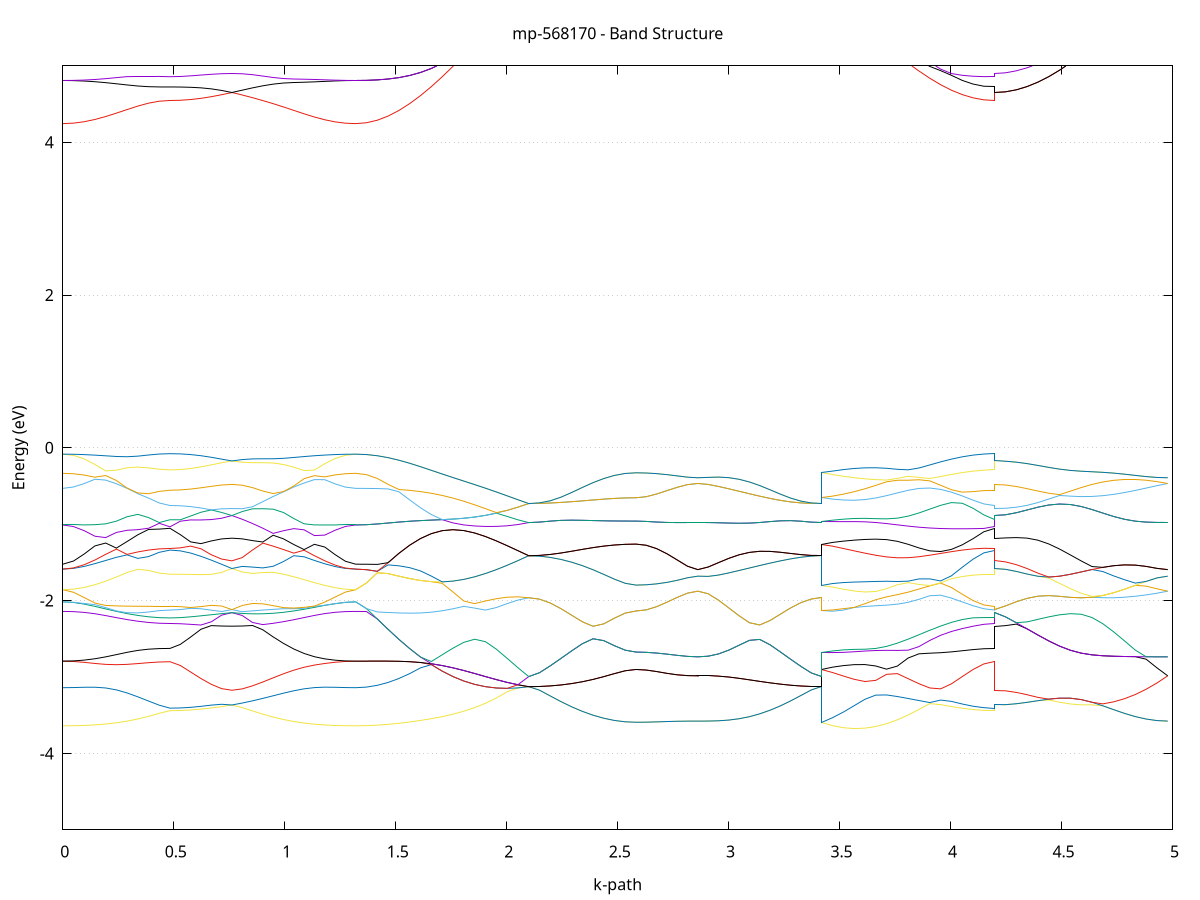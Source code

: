 set title 'mp-568170 - Band Structure'
set xlabel 'k-path'
set ylabel 'Energy (eV)'
set grid y
set yrange [-5:5]
set terminal png size 800,600
set output 'mp-568170_bands_gnuplot.png'
plot '-' using 1:2 with lines notitle, '-' using 1:2 with lines notitle, '-' using 1:2 with lines notitle, '-' using 1:2 with lines notitle, '-' using 1:2 with lines notitle, '-' using 1:2 with lines notitle, '-' using 1:2 with lines notitle, '-' using 1:2 with lines notitle, '-' using 1:2 with lines notitle, '-' using 1:2 with lines notitle, '-' using 1:2 with lines notitle, '-' using 1:2 with lines notitle, '-' using 1:2 with lines notitle, '-' using 1:2 with lines notitle, '-' using 1:2 with lines notitle, '-' using 1:2 with lines notitle, '-' using 1:2 with lines notitle, '-' using 1:2 with lines notitle, '-' using 1:2 with lines notitle, '-' using 1:2 with lines notitle, '-' using 1:2 with lines notitle, '-' using 1:2 with lines notitle, '-' using 1:2 with lines notitle, '-' using 1:2 with lines notitle, '-' using 1:2 with lines notitle, '-' using 1:2 with lines notitle, '-' using 1:2 with lines notitle, '-' using 1:2 with lines notitle, '-' using 1:2 with lines notitle, '-' using 1:2 with lines notitle, '-' using 1:2 with lines notitle, '-' using 1:2 with lines notitle, '-' using 1:2 with lines notitle, '-' using 1:2 with lines notitle, '-' using 1:2 with lines notitle, '-' using 1:2 with lines notitle, '-' using 1:2 with lines notitle, '-' using 1:2 with lines notitle, '-' using 1:2 with lines notitle, '-' using 1:2 with lines notitle, '-' using 1:2 with lines notitle, '-' using 1:2 with lines notitle, '-' using 1:2 with lines notitle, '-' using 1:2 with lines notitle, '-' using 1:2 with lines notitle, '-' using 1:2 with lines notitle, '-' using 1:2 with lines notitle, '-' using 1:2 with lines notitle, '-' using 1:2 with lines notitle, '-' using 1:2 with lines notitle, '-' using 1:2 with lines notitle, '-' using 1:2 with lines notitle, '-' using 1:2 with lines notitle, '-' using 1:2 with lines notitle, '-' using 1:2 with lines notitle, '-' using 1:2 with lines notitle
0.000000 -20.893113
0.048302 -20.893313
0.096604 -20.894013
0.144906 -20.895113
0.193207 -20.896413
0.241509 -20.897813
0.289811 -20.899113
0.338113 -20.900213
0.386415 -20.901113
0.434717 -20.901713
0.483019 -20.901813
0.483019 -20.901813
0.529497 -20.902313
0.575976 -20.903313
0.622454 -20.904513
0.668933 -20.905513
0.715411 -20.906113
0.761890 -20.906313
0.761890 -20.906313
0.808368 -20.906113
0.854847 -20.905413
0.901325 -20.904413
0.947804 -20.903013
0.994282 -20.901513
1.040761 -20.899813
1.087239 -20.898013
1.133718 -20.896413
1.180196 -20.895113
1.226675 -20.894013
1.273153 -20.893313
1.319632 -20.893113
1.319632 -20.893113
1.368367 -20.892513
1.417103 -20.890913
1.465839 -20.888313
1.514574 -20.884713
1.563310 -20.880313
1.612046 -20.875213
1.660782 -20.869613
1.709517 -20.863513
1.758253 -20.857313
1.806989 -20.868813
1.855724 -20.886513
1.904460 -20.901913
1.953196 -20.914413
2.001932 -20.923613
2.050667 -20.929213
2.099403 -20.931013
2.099403 -20.931013
2.147705 -20.931113
2.196007 -20.931513
2.244309 -20.932213
2.292611 -20.933013
2.340912 -20.933913
2.389214 -20.934813
2.437516 -20.935613
2.485818 -20.936213
2.534120 -20.936613
2.582422 -20.936713
2.582422 -20.936713
2.628900 -20.936813
2.675379 -20.936913
2.721857 -20.937113
2.768336 -20.937213
2.814814 -20.937413
2.861293 -20.937413
2.861293 -20.937413
2.907771 -20.937313
2.954250 -20.937113
3.000728 -20.936713
3.047207 -20.936213
3.093685 -20.935513
3.140164 -20.934613
3.186642 -20.933813
3.233121 -20.932913
3.279599 -20.932113
3.326078 -20.931513
3.372556 -20.931113
3.419035 -20.931013
3.419035 -20.936713
3.467770 -20.935013
3.516506 -20.929613
3.565242 -20.920713
3.613978 -20.909013
3.662713 -20.895313
3.711449 -20.881213
3.760185 -20.870413
3.808920 -20.870413
3.857656 -20.876613
3.906392 -20.882713
3.955128 -20.888113
4.003863 -20.892913
4.052599 -20.896713
4.101335 -20.899513
4.150070 -20.901313
4.198806 -20.901813
4.198806 -20.906313
4.247542 -20.905713
4.296278 -20.903913
4.345013 -20.901013
4.393749 -20.897013
4.442485 -20.892013
4.491220 -20.886213
4.539956 -20.879813
4.588692 -20.873013
4.637428 -20.866313
4.686163 -20.879813
4.734899 -20.894913
4.783635 -20.909113
4.832371 -20.921013
4.881106 -20.930013
4.929842 -20.935513
4.978578 -20.937413
e
0.000000 -20.893113
0.048302 -20.892913
0.096604 -20.892413
0.144906 -20.891613
0.193207 -20.890613
0.241509 -20.889413
0.289811 -20.888113
0.338113 -20.886813
0.386415 -20.885813
0.434717 -20.885113
0.483019 -20.884813
0.483019 -20.884813
0.529497 -20.884013
0.575976 -20.881813
0.622454 -20.878713
0.668933 -20.875113
0.715411 -20.871213
0.761890 -20.867213
0.761890 -20.867213
0.808368 -20.871213
0.854847 -20.875013
0.901325 -20.878513
0.947804 -20.881713
0.994282 -20.884513
1.040761 -20.886913
1.087239 -20.888913
1.133718 -20.890513
1.180196 -20.891613
1.226675 -20.892413
1.273153 -20.892913
1.319632 -20.893113
1.319632 -20.893113
1.368367 -20.892513
1.417103 -20.890913
1.465839 -20.888313
1.514574 -20.884713
1.563310 -20.880313
1.612046 -20.875213
1.660782 -20.869513
1.709517 -20.863513
1.758253 -20.857313
1.806989 -20.865413
1.855724 -20.883813
1.904460 -20.899813
1.953196 -20.912913
2.001932 -20.922713
2.050667 -20.928813
2.099403 -20.931013
2.099403 -20.931013
2.147705 -20.931113
2.196007 -20.931513
2.244309 -20.932213
2.292611 -20.933013
2.340912 -20.933913
2.389214 -20.934813
2.437516 -20.935613
2.485818 -20.936213
2.534120 -20.936613
2.582422 -20.936713
2.582422 -20.936713
2.628900 -20.936813
2.675379 -20.936913
2.721857 -20.937013
2.768336 -20.937213
2.814814 -20.937313
2.861293 -20.937413
2.861293 -20.937413
2.907771 -20.937313
2.954250 -20.937113
3.000728 -20.936713
3.047207 -20.936213
3.093685 -20.935513
3.140164 -20.934613
3.186642 -20.933813
3.233121 -20.932913
3.279599 -20.932113
3.326078 -20.931513
3.372556 -20.931113
3.419035 -20.931013
3.419035 -20.936713
3.467770 -20.934713
3.516506 -20.929013
3.565242 -20.919813
3.613978 -20.907513
3.662713 -20.892913
3.711449 -20.877213
3.760185 -20.866313
3.808920 -20.866513
3.857656 -20.867713
3.906392 -20.870813
3.955128 -20.874413
4.003863 -20.877913
4.052599 -20.880813
4.101335 -20.883013
4.150070 -20.884313
4.198806 -20.884813
4.198806 -20.867213
4.247542 -20.866913
4.296278 -20.865813
4.345013 -20.864113
4.393749 -20.861913
4.442485 -20.859513
4.491220 -20.857313
4.539956 -20.856213
4.588692 -20.858213
4.637428 -20.866313
4.686163 -20.879813
4.734899 -20.894913
4.783635 -20.909013
4.832371 -20.921013
4.881106 -20.930013
4.929842 -20.935513
4.978578 -20.937413
e
0.000000 -20.839713
0.048302 -20.839913
0.096604 -20.840513
0.144906 -20.841513
0.193207 -20.842813
0.241509 -20.844213
0.289811 -20.845813
0.338113 -20.847313
0.386415 -20.848513
0.434717 -20.849413
0.483019 -20.849713
0.483019 -20.849713
0.529497 -20.850513
0.575976 -20.852613
0.622454 -20.855713
0.668933 -20.859313
0.715411 -20.863213
0.761890 -20.867213
0.761890 -20.867213
0.808368 -20.863213
0.854847 -20.859413
0.901325 -20.855813
0.947804 -20.852513
0.994282 -20.849513
1.040761 -20.846913
1.087239 -20.844713
1.133718 -20.842913
1.180196 -20.841513
1.226675 -20.840513
1.273153 -20.839913
1.319632 -20.839713
1.319632 -20.839713
1.368367 -20.839413
1.417103 -20.838613
1.465839 -20.837213
1.514574 -20.835413
1.563310 -20.833213
1.612046 -20.830713
1.660782 -20.828213
1.709517 -20.829313
1.758253 -20.849513
1.806989 -20.851113
1.855724 -20.845013
1.904460 -20.839313
1.953196 -20.834113
2.001932 -20.829513
2.050667 -20.825613
2.099403 -20.822513
2.099403 -20.822513
2.147705 -20.822513
2.196007 -20.822613
2.244309 -20.822613
2.292611 -20.822613
2.340912 -20.822613
2.389214 -20.822613
2.437516 -20.822713
2.485818 -20.822713
2.534120 -20.822713
2.582422 -20.822713
2.582422 -20.822713
2.628900 -20.822713
2.675379 -20.822713
2.721857 -20.822713
2.768336 -20.822813
2.814814 -20.822813
2.861293 -20.822813
2.861293 -20.822813
2.907771 -20.822813
2.954250 -20.822813
3.000728 -20.822713
3.047207 -20.822713
3.093685 -20.822713
3.140164 -20.822613
3.186642 -20.822613
3.233121 -20.822613
3.279599 -20.822613
3.326078 -20.822513
3.372556 -20.822513
3.419035 -20.822513
3.419035 -20.822713
3.467770 -20.826413
3.516506 -20.831013
3.565242 -20.836313
3.613978 -20.842313
3.662713 -20.848613
3.711449 -20.854813
3.760185 -20.856813
3.808920 -20.847813
3.857656 -20.843213
3.906392 -20.842813
3.955128 -20.844013
4.003863 -20.845713
4.052599 -20.847313
4.101335 -20.848613
4.150070 -20.849413
4.198806 -20.849713
4.198806 -20.867213
4.247542 -20.866813
4.296278 -20.865813
4.345013 -20.864113
4.393749 -20.861913
4.442485 -20.859513
4.491220 -20.857313
4.539956 -20.856213
4.588692 -20.858213
4.637428 -20.865813
4.686163 -20.858513
4.734899 -20.851413
4.783635 -20.844513
4.832371 -20.838113
4.881106 -20.832213
4.929842 -20.827113
4.978578 -20.822813
e
0.000000 -20.839713
0.048302 -20.839513
0.096604 -20.838813
0.144906 -20.837813
0.193207 -20.836513
0.241509 -20.835113
0.289811 -20.833913
0.338113 -20.832713
0.386415 -20.831913
0.434717 -20.831313
0.483019 -20.831113
0.483019 -20.831213
0.529497 -20.830813
0.575976 -20.829813
0.622454 -20.828713
0.668933 -20.827813
0.715411 -20.827213
0.761890 -20.826913
0.761890 -20.826913
0.808368 -20.827213
0.854847 -20.827813
0.901325 -20.828813
0.947804 -20.830113
0.994282 -20.831613
1.040761 -20.833213
1.087239 -20.834913
1.133718 -20.836413
1.180196 -20.837813
1.226675 -20.838813
1.273153 -20.839513
1.319632 -20.839713
1.319632 -20.839713
1.368367 -20.839413
1.417103 -20.838613
1.465839 -20.837213
1.514574 -20.835313
1.563310 -20.833113
1.612046 -20.830713
1.660782 -20.828213
1.709517 -20.825713
1.758253 -20.845213
1.806989 -20.851013
1.855724 -20.845013
1.904460 -20.839313
1.953196 -20.834013
2.001932 -20.829413
2.050667 -20.825613
2.099403 -20.822513
2.099403 -20.822513
2.147705 -20.822513
2.196007 -20.822513
2.244309 -20.822613
2.292611 -20.822613
2.340912 -20.822613
2.389214 -20.822613
2.437516 -20.822613
2.485818 -20.822713
2.534120 -20.822713
2.582422 -20.822713
2.582422 -20.822713
2.628900 -20.822713
2.675379 -20.822713
2.721857 -20.822713
2.768336 -20.822713
2.814814 -20.822813
2.861293 -20.822813
2.861293 -20.822813
2.907771 -20.822813
2.954250 -20.822713
3.000728 -20.822713
3.047207 -20.822713
3.093685 -20.822713
3.140164 -20.822613
3.186642 -20.822613
3.233121 -20.822613
3.279599 -20.822613
3.326078 -20.822513
3.372556 -20.822513
3.419035 -20.822513
3.419035 -20.822713
3.467770 -20.820713
3.516506 -20.822313
3.565242 -20.825313
3.613978 -20.828713
3.662713 -20.831813
3.711449 -20.833513
3.760185 -20.830913
3.808920 -20.823513
3.857656 -20.822413
3.906392 -20.824013
3.955128 -20.825813
4.003863 -20.827513
4.052599 -20.829013
4.101335 -20.830213
4.150070 -20.830913
4.198806 -20.831213
4.198806 -20.826913
4.247542 -20.826713
4.296278 -20.826113
4.345013 -20.825013
4.393749 -20.823613
4.442485 -20.821913
4.491220 -20.820213
4.539956 -20.818413
4.588692 -20.816713
4.637428 -20.821613
4.686163 -20.823613
4.734899 -20.822713
4.783635 -20.820813
4.832371 -20.818913
4.881106 -20.817313
4.929842 -20.819313
4.978578 -20.822813
e
0.000000 -20.723113
0.048302 -20.723013
0.096604 -20.722813
0.144906 -20.722613
0.193207 -20.722213
0.241509 -20.721713
0.289811 -20.721213
0.338113 -20.720713
0.386415 -20.720213
0.434717 -20.719813
0.483019 -20.719613
0.483019 -20.719613
0.529497 -20.719513
0.575976 -20.719413
0.622454 -20.719113
0.668933 -20.718813
0.715411 -20.718413
0.761890 -20.717913
0.761890 -20.717913
0.808368 -20.718413
0.854847 -20.719013
0.901325 -20.719613
0.947804 -20.720213
0.994282 -20.720813
1.040761 -20.721313
1.087239 -20.721813
1.133718 -20.722313
1.180196 -20.722613
1.226675 -20.722913
1.273153 -20.723013
1.319632 -20.723113
1.319632 -20.723113
1.368367 -20.725213
1.417103 -20.731313
1.465839 -20.741313
1.514574 -20.754613
1.563310 -20.770813
1.612046 -20.789113
1.660782 -20.808913
1.709517 -20.825613
1.758253 -20.823313
1.806989 -20.821313
1.855724 -20.819713
1.904460 -20.818713
1.953196 -20.818513
2.001932 -20.819013
2.050667 -20.820313
2.099403 -20.822513
2.099403 -20.822513
2.147705 -20.822413
2.196007 -20.821913
2.244309 -20.821313
2.292611 -20.820413
2.340912 -20.819513
2.389214 -20.818713
2.437516 -20.817913
2.485818 -20.817313
2.534120 -20.816913
2.582422 -20.816713
2.582422 -20.816713
2.628900 -20.816713
2.675379 -20.816613
2.721857 -20.816413
2.768336 -20.816213
2.814814 -20.816013
2.861293 -20.816013
2.861293 -20.816013
2.907771 -20.816013
2.954250 -20.816313
3.000728 -20.816713
3.047207 -20.817313
3.093685 -20.818013
3.140164 -20.818813
3.186642 -20.819713
3.233121 -20.820613
3.279599 -20.821413
3.326078 -20.822013
3.372556 -20.822413
3.419035 -20.822513
3.419035 -20.816713
3.467770 -20.817613
3.516506 -20.816513
3.565242 -20.815413
3.613978 -20.815813
3.662713 -20.816713
3.711449 -20.817113
3.760185 -20.816513
3.808920 -20.814613
3.857656 -20.801213
3.906392 -20.783713
3.955128 -20.766413
4.003863 -20.750713
4.052599 -20.737613
4.101335 -20.727813
4.150070 -20.721713
4.198806 -20.719613
4.198806 -20.717913
4.247542 -20.719913
4.296278 -20.726113
4.345013 -20.735913
4.393749 -20.749013
4.442485 -20.764713
4.491220 -20.781813
4.539956 -20.798913
4.588692 -20.813413
4.637428 -20.821613
4.686163 -20.823613
4.734899 -20.822713
4.783635 -20.820813
4.832371 -20.818913
4.881106 -20.817313
4.929842 -20.816313
4.978578 -20.816013
e
0.000000 -20.712713
0.048302 -20.712713
0.096604 -20.712913
0.144906 -20.713213
0.193207 -20.713513
0.241509 -20.714013
0.289811 -20.714513
0.338113 -20.715013
0.386415 -20.715613
0.434717 -20.716013
0.483019 -20.716113
0.483019 -20.716113
0.529497 -20.716213
0.575976 -20.716313
0.622454 -20.716613
0.668933 -20.716913
0.715411 -20.717413
0.761890 -20.717913
0.761890 -20.717913
0.808368 -20.717313
0.854847 -20.716713
0.901325 -20.716113
0.947804 -20.715513
0.994282 -20.714913
1.040761 -20.714413
1.087239 -20.713913
1.133718 -20.713513
1.180196 -20.713113
1.226675 -20.712913
1.273153 -20.712713
1.319632 -20.712713
1.319632 -20.712713
1.368367 -20.714813
1.417103 -20.721313
1.465839 -20.731813
1.514574 -20.745913
1.563310 -20.762913
1.612046 -20.782113
1.660782 -20.802813
1.709517 -20.824113
1.758253 -20.823313
1.806989 -20.821213
1.855724 -20.819713
1.904460 -20.818713
1.953196 -20.818413
2.001932 -20.818913
2.050667 -20.820313
2.099403 -20.822513
2.099403 -20.822513
2.147705 -20.822413
2.196007 -20.821913
2.244309 -20.821313
2.292611 -20.820413
2.340912 -20.819513
2.389214 -20.818713
2.437516 -20.817913
2.485818 -20.817313
2.534120 -20.816913
2.582422 -20.816713
2.582422 -20.816713
2.628900 -20.816713
2.675379 -20.816513
2.721857 -20.816413
2.768336 -20.816213
2.814814 -20.816013
2.861293 -20.816013
2.861293 -20.816013
2.907771 -20.816013
2.954250 -20.816313
3.000728 -20.816713
3.047207 -20.817313
3.093685 -20.818013
3.140164 -20.818813
3.186642 -20.819713
3.233121 -20.820613
3.279599 -20.821313
3.326078 -20.822013
3.372556 -20.822413
3.419035 -20.822513
3.419035 -20.816713
3.467770 -20.815613
3.516506 -20.815113
3.565242 -20.815213
3.613978 -20.814913
3.662713 -20.815013
3.711449 -20.815713
3.760185 -20.815913
3.808920 -20.809913
3.857656 -20.797113
3.906392 -20.780413
3.955128 -20.763313
4.003863 -20.747613
4.052599 -20.734413
4.101335 -20.724413
4.150070 -20.718213
4.198806 -20.716113
4.198806 -20.717913
4.247542 -20.719913
4.296278 -20.726113
4.345013 -20.735913
4.393749 -20.749013
4.442485 -20.764613
4.491220 -20.781813
4.539956 -20.798913
4.588692 -20.813413
4.637428 -20.815313
4.686163 -20.814313
4.734899 -20.813813
4.783635 -20.814013
4.832371 -20.814913
4.881106 -20.816713
4.929842 -20.816313
4.978578 -20.816013
e
0.000000 -14.212413
0.048302 -14.208313
0.096604 -14.196413
0.144906 -14.176813
0.193207 -14.150013
0.241509 -14.116813
0.289811 -14.078413
0.338113 -14.036613
0.386415 -13.995113
0.434717 -13.961013
0.483019 -13.946813
0.483019 -13.946813
0.529497 -13.942913
0.575976 -13.931213
0.622454 -13.911913
0.668933 -13.885413
0.715411 -13.852113
0.761890 -13.812613
0.761890 -13.812613
0.808368 -13.857113
0.854847 -13.904613
0.901325 -13.952913
0.947804 -14.000213
0.994282 -14.045213
1.040761 -14.086513
1.087239 -14.123213
1.133718 -14.154413
1.180196 -14.179413
1.226675 -14.197613
1.273153 -14.208613
1.319632 -14.212413
1.319632 -14.212413
1.368367 -14.206813
1.417103 -14.190313
1.465839 -14.163213
1.514574 -14.126113
1.563310 -14.079913
1.612046 -14.025513
1.660782 -13.964013
1.709517 -13.896913
1.758253 -13.825313
1.806989 -13.750813
1.855724 -13.674713
1.904460 -13.598513
1.953196 -13.523613
2.001932 -13.451313
2.050667 -13.383013
2.099403 -13.319613
2.099403 -13.319613
2.147705 -13.319113
2.196007 -13.317813
2.244309 -13.315613
2.292611 -13.312613
2.340912 -13.309013
2.389214 -13.305013
2.437516 -13.300713
2.485818 -13.296813
2.534120 -13.293613
2.582422 -13.292413
2.582422 -13.292413
2.628900 -13.292113
2.675379 -13.291413
2.721857 -13.290213
2.768336 -13.288913
2.814814 -13.287713
2.861293 -13.287113
2.861293 -13.287113
2.907771 -13.287913
2.954250 -13.290113
3.000728 -13.293513
3.047207 -13.297513
3.093685 -13.301713
3.140164 -13.305813
3.186642 -13.309713
3.233121 -13.313113
3.279599 -13.315813
3.326078 -13.317913
3.372556 -13.319213
3.419035 -13.319613
3.419035 -13.292413
3.467770 -13.331713
3.516506 -13.377813
3.565242 -13.427413
3.613978 -13.479913
3.662713 -13.534313
3.711449 -13.589813
3.760185 -13.645113
3.808920 -13.699113
3.857656 -13.750513
3.906392 -13.798213
3.955128 -13.841013
4.003863 -13.877613
4.052599 -13.907313
4.101335 -13.929013
4.150070 -13.942313
4.198806 -13.946813
4.198806 -13.812613
4.247542 -13.808813
4.296278 -13.797413
4.345013 -13.779013
4.393749 -13.754013
4.442485 -13.723213
4.491220 -13.687513
4.539956 -13.648013
4.588692 -13.605813
4.637428 -13.561813
4.686163 -13.517313
4.734899 -13.473013
4.783635 -13.429913
4.832371 -13.388613
4.881106 -13.349613
4.929842 -13.313413
4.978578 -13.287113
e
0.000000 -13.207013
0.048302 -13.229113
0.096604 -13.273913
0.144906 -13.327813
0.193207 -13.386913
0.241509 -13.448913
0.289811 -13.511713
0.338113 -13.572913
0.386415 -13.628613
0.434717 -13.671313
0.483019 -13.688413
0.483019 -13.688413
0.529497 -13.691313
0.575976 -13.700313
0.622454 -13.716513
0.668933 -13.740713
0.715411 -13.773113
0.761890 -13.812613
0.761890 -13.812613
0.808368 -13.767613
0.854847 -13.717913
0.901325 -13.664313
0.947804 -13.607913
0.994282 -13.549513
1.040761 -13.490313
1.087239 -13.431413
1.133718 -13.373913
1.180196 -13.319113
1.226675 -13.269113
1.273153 -13.227513
1.319632 -13.207013
1.319632 -13.207013
1.368367 -13.207513
1.417103 -13.209213
1.465839 -13.211813
1.514574 -13.215313
1.563310 -13.219613
1.612046 -13.224413
1.660782 -13.229513
1.709517 -13.234713
1.758253 -13.239813
1.806989 -13.244513
1.855724 -13.248513
1.904460 -13.251713
1.953196 -13.253813
2.001932 -13.254813
2.050667 -13.262313
2.099403 -13.319613
2.099403 -13.319613
2.147705 -13.319113
2.196007 -13.317813
2.244309 -13.315513
2.292611 -13.312613
2.340912 -13.309013
2.389214 -13.304913
2.437516 -13.300713
2.485818 -13.296713
2.534120 -13.293613
2.582422 -13.292413
2.582422 -13.292413
2.628900 -13.292113
2.675379 -13.291413
2.721857 -13.290213
2.768336 -13.288913
2.814814 -13.287713
2.861293 -13.287113
2.861293 -13.287113
2.907771 -13.287913
2.954250 -13.290113
3.000728 -13.293513
3.047207 -13.297513
3.093685 -13.301713
3.140164 -13.305813
3.186642 -13.309713
3.233121 -13.313113
3.279599 -13.315813
3.326078 -13.317913
3.372556 -13.319213
3.419035 -13.319613
3.419035 -13.292413
3.467770 -13.306613
3.516506 -13.336813
3.565242 -13.368113
3.613978 -13.400213
3.662713 -13.432913
3.711449 -13.466013
3.760185 -13.499113
3.808920 -13.531713
3.857656 -13.563213
3.906392 -13.592913
3.955128 -13.619813
4.003863 -13.643313
4.052599 -13.662513
4.101335 -13.676713
4.150070 -13.685513
4.198806 -13.688413
4.198806 -13.812613
4.247542 -13.808713
4.296278 -13.797413
4.345013 -13.779013
4.393749 -13.754013
4.442485 -13.723213
4.491220 -13.687513
4.539956 -13.648013
4.588692 -13.605713
4.637428 -13.561813
4.686163 -13.517313
4.734899 -13.473013
4.783635 -13.429913
4.832371 -13.388613
4.881106 -13.349513
4.929842 -13.313413
4.978578 -13.287113
e
0.000000 -13.207013
0.048302 -13.215913
0.096604 -13.232413
0.144906 -13.249313
0.193207 -13.264913
0.241509 -13.278613
0.289811 -13.290013
0.338113 -13.299113
0.386415 -13.305613
0.434717 -13.309613
0.483019 -13.310913
0.483019 -13.310913
0.529497 -13.319513
0.575976 -13.339413
0.622454 -13.361213
0.668933 -13.378913
0.715411 -13.389913
0.761890 -13.393413
0.761890 -13.393413
0.808368 -13.390213
0.854847 -13.381713
0.901325 -13.369013
0.947804 -13.353313
0.994282 -13.335213
1.040761 -13.315713
1.087239 -13.295113
1.133718 -13.274213
1.180196 -13.253313
1.226675 -13.233213
1.273153 -13.215613
1.319632 -13.207013
1.319632 -13.207013
1.368367 -13.207513
1.417103 -13.209113
1.465839 -13.211813
1.514574 -13.215313
1.563310 -13.219513
1.612046 -13.224313
1.660782 -13.229513
1.709517 -13.234713
1.758253 -13.239813
1.806989 -13.244513
1.855724 -13.248513
1.904460 -13.251713
1.953196 -13.253813
2.001932 -13.254713
2.050667 -13.254413
2.099403 -13.252713
2.099403 -13.252713
2.147705 -13.252913
2.196007 -13.253613
2.244309 -13.254813
2.292611 -13.256413
2.340912 -13.258613
2.389214 -13.261313
2.437516 -13.264313
2.485818 -13.267313
2.534120 -13.269813
2.582422 -13.270913
2.582422 -13.270913
2.628900 -13.270813
2.675379 -13.270513
2.721857 -13.270013
2.768336 -13.269613
2.814814 -13.269213
2.861293 -13.269213
2.861293 -13.269213
2.907771 -13.269013
2.954250 -13.267913
3.000728 -13.266113
3.047207 -13.264013
3.093685 -13.261713
3.140164 -13.259513
3.186642 -13.257513
3.233121 -13.255913
3.279599 -13.254513
3.326078 -13.253513
3.372556 -13.252913
3.419035 -13.252713
3.419035 -13.270913
3.467770 -13.267513
3.516506 -13.276913
3.565242 -13.285113
3.613978 -13.292113
3.662713 -13.297913
3.711449 -13.302413
3.760185 -13.305813
3.808920 -13.308213
3.857656 -13.309813
3.906392 -13.310713
3.955128 -13.311213
4.003863 -13.311313
4.052599 -13.311213
4.101335 -13.311113
4.150070 -13.310913
4.198806 -13.310913
4.198806 -13.393413
4.247542 -13.393113
4.296278 -13.392213
4.345013 -13.390713
4.393749 -13.388513
4.442485 -13.385613
4.491220 -13.381613
4.539956 -13.376613
4.588692 -13.370413
4.637428 -13.362913
4.686163 -13.353813
4.734899 -13.343113
4.783635 -13.330713
4.832371 -13.316513
4.881106 -13.300513
4.929842 -13.282813
4.978578 -13.269213
e
0.000000 -13.164013
0.048302 -13.157913
0.096604 -13.152913
0.144906 -13.151113
0.193207 -13.150813
0.241509 -13.151113
0.289811 -13.151613
0.338113 -13.152213
0.386415 -13.152713
0.434717 -13.153013
0.483019 -13.153113
0.483019 -13.153113
0.529497 -13.143713
0.575976 -13.120913
0.622454 -13.093113
0.668933 -13.065313
0.715411 -13.040713
0.761890 -13.022813
0.761890 -13.022813
0.808368 -13.035913
0.854847 -13.049913
0.901325 -13.064413
0.947804 -13.078813
0.994282 -13.092913
1.040761 -13.106213
1.087239 -13.118413
1.133718 -13.129313
1.180196 -13.138713
1.226675 -13.147413
1.273153 -13.156713
1.319632 -13.164013
1.319632 -13.164013
1.368367 -13.164713
1.417103 -13.166813
1.465839 -13.170213
1.514574 -13.174913
1.563310 -13.180613
1.612046 -13.187213
1.660782 -13.194613
1.709517 -13.202413
1.758253 -13.210513
1.806989 -13.218513
1.855724 -13.226313
1.904460 -13.233513
1.953196 -13.239913
2.001932 -13.245413
2.050667 -13.254413
2.099403 -13.252713
2.099403 -13.252713
2.147705 -13.252913
2.196007 -13.253613
2.244309 -13.254713
2.292611 -13.256413
2.340912 -13.258613
2.389214 -13.261313
2.437516 -13.264313
2.485818 -13.267313
2.534120 -13.269813
2.582422 -13.270913
2.582422 -13.270913
2.628900 -13.270813
2.675379 -13.270513
2.721857 -13.270013
2.768336 -13.269613
2.814814 -13.269213
2.861293 -13.269213
2.861293 -13.269213
2.907771 -13.269013
2.954250 -13.267913
3.000728 -13.266113
3.047207 -13.263913
3.093685 -13.261713
3.140164 -13.259513
3.186642 -13.257513
3.233121 -13.255813
3.279599 -13.254513
3.326078 -13.253513
3.372556 -13.252913
3.419035 -13.252713
3.419035 -13.270913
3.467770 -13.248113
3.516506 -13.234513
3.565242 -13.222913
3.613978 -13.211713
3.662713 -13.201213
3.711449 -13.191713
3.760185 -13.183313
3.808920 -13.176213
3.857656 -13.170213
3.906392 -13.165313
3.955128 -13.161313
4.003863 -13.158213
4.052599 -13.156013
4.101335 -13.154413
4.150070 -13.153413
4.198806 -13.153113
4.198806 -13.022813
4.247542 -13.023913
4.296278 -13.027113
4.345013 -13.032413
4.393749 -13.039913
4.442485 -13.049313
4.491220 -13.060613
4.539956 -13.073913
4.588692 -13.088913
4.637428 -13.105613
4.686163 -13.125513
4.734899 -13.149413
4.783635 -13.173413
4.832371 -13.197213
4.881106 -13.220313
4.929842 -13.245513
4.978578 -13.269213
e
0.000000 -13.164013
0.048302 -13.153813
0.096604 -13.133713
0.144906 -13.110913
0.193207 -13.087313
0.241509 -13.064013
0.289811 -13.041713
0.338113 -13.020913
0.386415 -13.002513
0.434717 -12.987513
0.483019 -12.979713
0.483019 -12.979713
0.529497 -12.981113
0.575976 -12.985213
0.622454 -12.991713
0.668933 -13.000313
0.715411 -13.010813
0.761890 -13.022813
0.761890 -13.022813
0.808368 -13.017113
0.854847 -13.022413
0.901325 -13.032313
0.947804 -13.044513
0.994282 -13.058213
1.040761 -13.073113
1.087239 -13.088913
1.133718 -13.105613
1.180196 -13.122813
1.226675 -13.140113
1.273153 -13.156013
1.319632 -13.164013
1.319632 -13.164013
1.368367 -13.164713
1.417103 -13.166813
1.465839 -13.170213
1.514574 -13.174813
1.563310 -13.180613
1.612046 -13.187213
1.660782 -13.194613
1.709517 -13.202413
1.758253 -13.210513
1.806989 -13.218513
1.855724 -13.226313
1.904460 -13.233513
1.953196 -13.239913
2.001932 -13.245413
2.050667 -13.249713
2.099403 -13.252713
2.099403 -13.252713
2.147705 -13.252813
2.196007 -13.253213
2.244309 -13.253713
2.292611 -13.254413
2.340912 -13.255013
2.389214 -13.255713
2.437516 -13.256213
2.485818 -13.256713
2.534120 -13.256913
2.582422 -13.257013
2.582422 -13.257013
2.628900 -13.257413
2.675379 -13.258313
2.721857 -13.259713
2.768336 -13.261413
2.814814 -13.262813
2.861293 -13.263413
2.861293 -13.263413
2.907771 -13.262913
2.954250 -13.261913
3.000728 -13.260713
3.047207 -13.259313
3.093685 -13.258013
3.140164 -13.256713
3.186642 -13.255613
3.233121 -13.254613
3.279599 -13.253813
3.326078 -13.253213
3.372556 -13.252813
3.419035 -13.252713
3.419035 -13.257013
3.467770 -13.245713
3.516506 -13.216113
3.565242 -13.187913
3.613978 -13.160413
3.662713 -13.133813
3.711449 -13.108313
3.760185 -13.084013
3.808920 -13.062213
3.857656 -13.044113
3.906392 -13.027913
3.955128 -13.013713
4.003863 -13.001813
4.052599 -12.992313
4.101335 -12.985313
4.150070 -12.981113
4.198806 -12.979713
4.198806 -13.022813
4.247542 -13.023813
4.296278 -13.027113
4.345013 -13.032413
4.393749 -13.039813
4.442485 -13.049313
4.491220 -13.060613
4.539956 -13.073813
4.588692 -13.088913
4.637428 -13.105613
4.686163 -13.124213
4.734899 -13.144513
4.783635 -13.166713
4.832371 -13.190913
4.881106 -13.217213
4.929842 -13.245513
4.978578 -13.263413
e
0.000000 -13.078113
0.048302 -13.067713
0.096604 -13.044413
0.144906 -13.019213
0.193207 -12.997013
0.241509 -12.979613
0.289811 -12.967513
0.338113 -12.961013
0.386415 -12.959613
0.434717 -12.962613
0.483019 -12.966413
0.483019 -12.966413
0.529497 -12.966913
0.575976 -12.968713
0.622454 -12.971713
0.668933 -12.975813
0.715411 -12.980313
0.761890 -12.982913
0.761890 -12.982913
0.808368 -12.978813
0.854847 -12.969813
0.901325 -12.962513
0.947804 -12.959413
0.994282 -12.961313
1.040761 -12.968713
1.087239 -12.981513
1.133718 -12.999413
1.180196 -13.021613
1.226675 -13.046313
1.273153 -13.068413
1.319632 -13.078113
1.319632 -13.078113
1.368367 -13.077213
1.417103 -13.074413
1.465839 -13.070313
1.514574 -13.065613
1.563310 -13.061213
1.612046 -13.058213
1.660782 -13.057813
1.709517 -13.061113
1.758253 -13.069413
1.806989 -13.083613
1.855724 -13.104513
1.904460 -13.132613
1.953196 -13.168413
2.001932 -13.211713
2.050667 -13.249713
2.099403 -13.252713
2.099403 -13.252713
2.147705 -13.252813
2.196007 -13.253213
2.244309 -13.253713
2.292611 -13.254413
2.340912 -13.255013
2.389214 -13.255713
2.437516 -13.256213
2.485818 -13.256713
2.534120 -13.256913
2.582422 -13.257013
2.582422 -13.257013
2.628900 -13.257313
2.675379 -13.258313
2.721857 -13.259713
2.768336 -13.261413
2.814814 -13.262813
2.861293 -13.263413
2.861293 -13.263413
2.907771 -13.262913
2.954250 -13.261913
3.000728 -13.260713
3.047207 -13.259313
3.093685 -13.258013
3.140164 -13.256713
3.186642 -13.255613
3.233121 -13.254613
3.279599 -13.253813
3.326078 -13.253213
3.372556 -13.252813
3.419035 -13.252713
3.419035 -13.257013
3.467770 -13.244613
3.516506 -13.213413
3.565242 -13.181913
3.613978 -13.153413
3.662713 -13.127513
3.711449 -13.103913
3.760185 -13.082113
3.808920 -13.061313
3.857656 -13.040513
3.906392 -13.021713
3.955128 -13.005413
4.003863 -12.991613
4.052599 -12.980713
4.101335 -12.972813
4.150070 -12.968013
4.198806 -12.966413
4.198806 -12.982913
4.247542 -12.984613
4.296278 -12.989613
4.345013 -12.997813
4.393749 -13.009213
4.442485 -13.023313
4.491220 -13.040113
4.539956 -13.059013
4.588692 -13.079913
4.637428 -13.102213
4.686163 -13.124213
4.734899 -13.144513
4.783635 -13.166713
4.832371 -13.190913
4.881106 -13.217213
4.929842 -13.242513
4.978578 -13.263413
e
0.000000 -3.639113
0.048302 -3.637913
0.096604 -3.634013
0.144906 -3.626913
0.193207 -3.615613
0.241509 -3.599413
0.289811 -3.577613
0.338113 -3.549513
0.386415 -3.515113
0.434717 -3.474913
0.483019 -3.441213
0.483019 -3.441213
0.529497 -3.438713
0.575976 -3.431513
0.622454 -3.420413
0.668933 -3.405913
0.715411 -3.388113
0.761890 -3.366513
0.761890 -3.366513
0.808368 -3.400413
0.854847 -3.443913
0.901325 -3.486613
0.947804 -3.524613
0.994282 -3.556613
1.040761 -3.582613
1.087239 -3.602713
1.133718 -3.617513
1.180196 -3.627813
1.226675 -3.634413
1.273153 -3.638013
1.319632 -3.639113
1.319632 -3.639113
1.368367 -3.636913
1.417103 -3.630413
1.465839 -3.619813
1.514574 -3.605813
1.563310 -3.588713
1.612046 -3.568613
1.660782 -3.545613
1.709517 -3.518713
1.758253 -3.486713
1.806989 -3.448113
1.855724 -3.401113
1.904460 -3.343913
1.953196 -3.275213
2.001932 -3.194113
2.050667 -3.142713
2.099403 -3.126613
2.099403 -3.126613
2.147705 -3.172313
2.196007 -3.247613
2.244309 -3.321813
2.292611 -3.389913
2.340912 -3.449713
2.389214 -3.500013
2.437516 -3.540013
2.485818 -3.569013
2.534120 -3.586613
2.582422 -3.592513
2.582422 -3.592513
2.628900 -3.591213
2.675379 -3.587713
2.721857 -3.583213
2.768336 -3.579513
2.814814 -3.577613
2.861293 -3.577313
2.861293 -3.577313
2.907771 -3.576813
2.954250 -3.573313
3.000728 -3.563913
3.047207 -3.546413
3.093685 -3.519513
3.140164 -3.482313
3.186642 -3.435013
3.233121 -3.378213
3.279599 -3.313013
3.326078 -3.241613
3.372556 -3.169613
3.419035 -3.126613
3.419035 -3.592513
3.467770 -3.636313
3.516506 -3.663813
3.565242 -3.674913
3.613978 -3.669513
3.662713 -3.648213
3.711449 -3.611713
3.760185 -3.561013
3.808920 -3.497613
3.857656 -3.424313
3.906392 -3.348513
3.955128 -3.361513
4.003863 -3.386613
4.052599 -3.408813
4.101335 -3.426213
4.150070 -3.437413
4.198806 -3.441213
4.198806 -3.366513
4.247542 -3.362313
4.296278 -3.350113
4.345013 -3.331713
4.393749 -3.310113
4.442485 -3.301113
4.491220 -3.330713
4.539956 -3.352713
4.588692 -3.364713
4.637428 -3.364813
4.686163 -3.377013
4.734899 -3.427613
4.783635 -3.476213
4.832371 -3.518313
4.881106 -3.550413
4.929842 -3.570513
4.978578 -3.577313
e
0.000000 -3.140013
0.048302 -3.138213
0.096604 -3.134413
0.144906 -3.133813
0.193207 -3.143513
0.241509 -3.168613
0.289811 -3.209013
0.338113 -3.259613
0.386415 -3.314813
0.434717 -3.369113
0.483019 -3.407813
0.483019 -3.407813
0.529497 -3.405213
0.575976 -3.397213
0.622454 -3.384113
0.668933 -3.368113
0.715411 -3.357113
0.761890 -3.366513
0.761890 -3.366513
0.808368 -3.341213
0.854847 -3.312213
0.901325 -3.280113
0.947804 -3.246013
0.994282 -3.211913
1.040761 -3.180313
1.087239 -3.154913
1.133718 -3.138913
1.180196 -3.133113
1.226675 -3.134613
1.273153 -3.138313
1.319632 -3.140013
1.319632 -3.140013
1.368367 -3.132313
1.417103 -3.109113
1.465839 -3.071213
1.514574 -3.019413
1.563310 -2.955113
1.612046 -2.880213
1.660782 -2.837913
1.709517 -2.923213
1.758253 -2.994913
1.806989 -3.052713
1.855724 -3.096513
1.904460 -3.126713
1.953196 -3.144013
2.001932 -3.148913
2.050667 -3.142713
2.099403 -3.126513
2.099403 -3.126513
2.147705 -3.172313
2.196007 -3.247613
2.244309 -3.321813
2.292611 -3.389913
2.340912 -3.449713
2.389214 -3.500013
2.437516 -3.540013
2.485818 -3.569013
2.534120 -3.586613
2.582422 -3.592513
2.582422 -3.592513
2.628900 -3.591213
2.675379 -3.587713
2.721857 -3.583213
2.768336 -3.579513
2.814814 -3.577613
2.861293 -3.577313
2.861293 -3.577313
2.907771 -3.576813
2.954250 -3.573313
3.000728 -3.563913
3.047207 -3.546413
3.093685 -3.519513
3.140164 -3.482313
3.186642 -3.435013
3.233121 -3.378213
3.279599 -3.313013
3.326078 -3.241613
3.372556 -3.169613
3.419035 -3.126513
3.419035 -3.592513
3.467770 -3.533213
3.516506 -3.460013
3.565242 -3.376413
3.613978 -3.292313
3.662713 -3.237213
3.711449 -3.234713
3.760185 -3.255613
3.808920 -3.281413
3.857656 -3.308113
3.906392 -3.334913
3.955128 -3.302113
4.003863 -3.319113
4.052599 -3.353613
4.101335 -3.382813
4.150070 -3.401413
4.198806 -3.407813
4.198806 -3.366513
4.247542 -3.362313
4.296278 -3.350113
4.345013 -3.331713
4.393749 -3.310113
4.442485 -3.289813
4.491220 -3.276913
4.539956 -3.277513
4.588692 -3.295813
4.637428 -3.330713
4.686163 -3.377013
4.734899 -3.427613
4.783635 -3.476213
4.832371 -3.518313
4.881106 -3.550413
4.929842 -3.570513
4.978578 -3.577313
e
0.000000 -2.792613
0.048302 -2.796813
0.096604 -2.808213
0.144906 -2.822813
0.193207 -2.834813
0.241509 -2.839013
0.289811 -2.834613
0.338113 -2.824413
0.386415 -2.812713
0.434717 -2.803613
0.483019 -2.800113
0.483019 -2.800113
0.529497 -2.849113
0.575976 -2.934413
0.622454 -3.019913
0.668933 -3.095713
0.715411 -3.152113
0.761890 -3.173413
0.761890 -3.173413
0.808368 -3.155913
0.854847 -3.115813
0.901325 -3.065413
0.947804 -3.011113
0.994282 -2.957913
1.040761 -2.910513
1.087239 -2.872313
1.133718 -2.844013
1.180196 -2.823113
1.226675 -2.807313
1.273153 -2.796513
1.319632 -2.792613
1.319632 -2.792613
1.368367 -2.792413
1.417103 -2.792013
1.465839 -2.792313
1.514574 -2.794413
1.563310 -2.799913
1.612046 -2.810213
1.660782 -2.837813
1.709517 -2.923213
1.758253 -2.994913
1.806989 -3.052613
1.855724 -3.096513
1.904460 -3.126713
1.953196 -3.143913
2.001932 -3.148913
2.050667 -3.101913
2.099403 -3.126513
2.099403 -3.126513
2.147705 -3.124213
2.196007 -3.116913
2.244309 -3.104513
2.292611 -3.086413
2.340912 -3.062213
2.389214 -3.031713
2.437516 -2.995413
2.485818 -2.955413
2.534120 -2.918513
2.582422 -2.901413
2.582422 -2.901413
2.628900 -2.909113
2.675379 -2.928613
2.721857 -2.952013
2.768336 -2.971313
2.814814 -2.982013
2.861293 -2.984513
2.861293 -2.984513
2.907771 -2.984513
2.954250 -2.988813
3.000728 -3.000413
3.047207 -3.017413
3.093685 -3.037113
3.140164 -3.057313
3.186642 -3.076513
3.233121 -3.093413
3.279599 -3.107513
3.326078 -3.117913
3.372556 -3.124413
3.419035 -3.126513
3.419035 -2.901413
3.467770 -2.941213
3.516506 -2.986613
3.565242 -3.029913
3.613978 -3.058913
3.662713 -3.044413
3.711449 -2.965413
3.760185 -2.955613
3.808920 -3.021913
3.857656 -3.088013
3.906392 -3.143513
3.955128 -3.155313
4.003863 -3.089513
4.052599 -2.995013
4.101335 -2.901713
4.150070 -2.828913
4.198806 -2.800113
4.198806 -3.173413
4.247542 -3.180913
4.296278 -3.201913
4.345013 -3.232313
4.393749 -3.266913
4.442485 -3.289813
4.491220 -3.276913
4.539956 -3.277513
4.588692 -3.295813
4.637428 -3.330713
4.686163 -3.351913
4.734899 -3.325213
4.783635 -3.284313
4.832371 -3.229313
4.881106 -3.160513
4.929842 -3.078513
4.978578 -2.984513
e
0.000000 -2.792613
0.048302 -2.789213
0.096604 -2.778913
0.144906 -2.761213
0.193207 -2.736513
0.241509 -2.706913
0.289811 -2.676913
0.338113 -2.651913
0.386415 -2.635813
0.434717 -2.628013
0.483019 -2.625913
0.483019 -2.625913
0.529497 -2.573213
0.575976 -2.477113
0.622454 -2.375213
0.668933 -2.327413
0.715411 -2.332813
0.761890 -2.334813
0.761890 -2.334813
0.808368 -2.332613
0.854847 -2.325913
0.901325 -2.382213
0.947804 -2.475013
0.994282 -2.560013
1.040761 -2.633313
1.087239 -2.691913
1.133718 -2.734413
1.180196 -2.762513
1.226675 -2.779913
1.273153 -2.789513
1.319632 -2.792613
1.319632 -2.792613
1.368367 -2.792413
1.417103 -2.792013
1.465839 -2.792313
1.514574 -2.794413
1.563310 -2.799813
1.612046 -2.810213
1.660782 -2.826813
1.709517 -2.850313
1.758253 -2.880213
1.806989 -2.915513
1.855724 -2.954313
1.904460 -2.994613
1.953196 -3.034013
2.001932 -3.070513
2.050667 -3.101913
2.099403 -3.126513
2.099403 -3.126513
2.147705 -3.124213
2.196007 -3.116913
2.244309 -3.104513
2.292611 -3.086413
2.340912 -3.062213
2.389214 -3.031713
2.437516 -2.995413
2.485818 -2.955413
2.534120 -2.918513
2.582422 -2.901413
2.582422 -2.901413
2.628900 -2.909113
2.675379 -2.928613
2.721857 -2.952013
2.768336 -2.971313
2.814814 -2.982013
2.861293 -2.984513
2.861293 -2.984513
2.907771 -2.984513
2.954250 -2.988813
3.000728 -3.000413
3.047207 -3.017413
3.093685 -3.037113
3.140164 -3.057313
3.186642 -3.076513
3.233121 -3.093413
3.279599 -3.107513
3.326078 -3.117913
3.372556 -3.124413
3.419035 -3.126513
3.419035 -2.901413
3.467770 -2.871513
3.516506 -2.851113
3.565242 -2.838613
3.613978 -2.837313
3.662713 -2.855713
3.711449 -2.897313
3.760185 -2.857213
3.808920 -2.751513
3.857656 -2.696713
3.906392 -2.688313
3.955128 -2.682113
4.003863 -2.671213
4.052599 -2.656413
4.101335 -2.641313
4.150070 -2.630113
4.198806 -2.625913
4.198806 -2.334813
4.247542 -2.327613
4.296278 -2.307413
4.345013 -2.370213
4.393749 -2.451013
4.442485 -2.527913
4.491220 -2.595913
4.539956 -2.650113
4.588692 -2.687713
4.637428 -2.710113
4.686163 -2.722113
4.734899 -2.728313
4.783635 -2.731713
4.832371 -2.733813
4.881106 -2.766813
4.929842 -2.879913
4.978578 -2.984513
e
0.000000 -2.141313
0.048302 -2.144313
0.096604 -2.154213
0.144906 -2.171913
0.193207 -2.196113
0.241509 -2.222913
0.289811 -2.248313
0.338113 -2.269913
0.386415 -2.286213
0.434717 -2.296213
0.483019 -2.299613
0.483019 -2.299613
0.529497 -2.302813
0.575976 -2.310613
0.622454 -2.319613
0.668933 -2.277913
0.715411 -2.190813
0.761890 -2.157613
0.761890 -2.157613
0.808368 -2.194713
0.854847 -2.286413
0.901325 -2.314113
0.947804 -2.297413
0.994282 -2.275913
1.040761 -2.250313
1.087239 -2.222213
1.133718 -2.194113
1.180196 -2.170113
1.226675 -2.153313
1.273153 -2.144113
1.319632 -2.141313
1.319632 -2.141313
1.368367 -2.143213
1.417103 -2.240413
1.465839 -2.376913
1.514574 -2.507313
1.563310 -2.628813
1.612046 -2.739413
1.660782 -2.826813
1.709517 -2.850213
1.758253 -2.880213
1.806989 -2.915513
1.855724 -2.954313
1.904460 -2.994613
1.953196 -3.034013
2.001932 -3.070413
2.050667 -3.100313
2.099403 -2.994513
2.099403 -2.994513
2.147705 -2.944013
2.196007 -2.854713
2.244309 -2.757413
2.292611 -2.658513
2.340912 -2.564513
2.389214 -2.499513
2.437516 -2.524113
2.485818 -2.590713
2.534120 -2.648913
2.582422 -2.673613
2.582422 -2.673613
2.628900 -2.677113
2.675379 -2.686713
2.721857 -2.700713
2.768336 -2.716413
2.814814 -2.730013
2.861293 -2.736113
2.861293 -2.736113
2.907771 -2.727513
2.954250 -2.698313
3.000728 -2.648313
3.047207 -2.584013
3.093685 -2.520213
3.140164 -2.508113
3.186642 -2.578113
3.233121 -2.671713
3.279599 -2.768013
3.326078 -2.861713
3.372556 -2.947013
3.419035 -2.994513
3.419035 -2.673613
3.467770 -2.680113
3.516506 -2.677613
3.565242 -2.669613
3.613978 -2.660313
3.662713 -2.653413
3.711449 -2.650913
3.760185 -2.652113
3.808920 -2.648713
3.857656 -2.601813
3.906392 -2.521613
3.955128 -2.454213
4.003863 -2.404113
4.052599 -2.366213
4.101335 -2.335313
4.150070 -2.310413
4.198806 -2.299613
4.198806 -2.157613
4.247542 -2.213013
4.296278 -2.289613
4.345013 -2.370213
4.393749 -2.451013
4.442485 -2.527913
4.491220 -2.595913
4.539956 -2.650113
4.588692 -2.687713
4.637428 -2.710113
4.686163 -2.722113
4.734899 -2.728313
4.783635 -2.731713
4.832371 -2.733813
4.881106 -2.735113
4.929842 -2.735913
4.978578 -2.736113
e
0.000000 -2.016213
0.048302 -2.024213
0.096604 -2.045913
0.144906 -2.075813
0.193207 -2.108813
0.241509 -2.141113
0.289811 -2.170113
0.338113 -2.194113
0.386415 -2.212013
0.434717 -2.223013
0.483019 -2.226713
0.483019 -2.226713
0.529497 -2.222613
0.575976 -2.212413
0.622454 -2.199213
0.668933 -2.185013
0.715411 -2.170913
0.761890 -2.157613
0.761890 -2.157613
0.808368 -2.168113
0.854847 -2.173313
0.901325 -2.172613
0.947804 -2.165913
0.994282 -2.153413
1.040761 -2.135513
1.087239 -2.113413
1.133718 -2.088313
1.180196 -2.062513
1.226675 -2.041013
1.273153 -2.023413
1.319632 -2.016213
1.319632 -2.016213
1.368367 -2.104613
1.417103 -2.240413
1.465839 -2.376813
1.514574 -2.507313
1.563310 -2.628713
1.612046 -2.739413
1.660782 -2.797113
1.709517 -2.709313
1.758253 -2.622213
1.806989 -2.546213
1.855724 -2.505713
1.904460 -2.537913
1.953196 -2.634813
2.001932 -2.755513
2.050667 -2.878313
2.099403 -2.994513
2.099403 -2.994513
2.147705 -2.944013
2.196007 -2.854713
2.244309 -2.757413
2.292611 -2.658513
2.340912 -2.564513
2.389214 -2.499513
2.437516 -2.524113
2.485818 -2.590713
2.534120 -2.648913
2.582422 -2.673613
2.582422 -2.673613
2.628900 -2.677113
2.675379 -2.686713
2.721857 -2.700713
2.768336 -2.716413
2.814814 -2.730013
2.861293 -2.736113
2.861293 -2.736113
2.907771 -2.727513
2.954250 -2.698213
3.000728 -2.648313
3.047207 -2.583913
3.093685 -2.520213
3.140164 -2.508113
3.186642 -2.578113
3.233121 -2.671713
3.279599 -2.768013
3.326078 -2.861713
3.372556 -2.947013
3.419035 -2.994513
3.419035 -2.673613
3.467770 -2.659513
3.516506 -2.645313
3.565242 -2.638413
3.613978 -2.636413
3.662713 -2.626413
3.711449 -2.599413
3.760185 -2.556913
3.808920 -2.504313
3.857656 -2.446713
3.906392 -2.388313
3.955128 -2.333313
4.003863 -2.285213
4.052599 -2.247713
4.101335 -2.225513
4.150070 -2.222313
4.198806 -2.226713
4.198806 -2.157613
4.247542 -2.213013
4.296278 -2.289613
4.345013 -2.278313
4.393749 -2.245213
4.442485 -2.212713
4.491220 -2.186013
4.539956 -2.171113
4.588692 -2.178413
4.637428 -2.221513
4.686163 -2.302813
4.734899 -2.408913
4.783635 -2.526713
4.832371 -2.647813
4.881106 -2.735113
4.929842 -2.735913
4.978578 -2.736113
e
0.000000 -2.016113
0.048302 -2.022613
0.096604 -2.037513
0.144906 -2.052613
0.193207 -2.092013
0.241509 -2.135013
0.289811 -2.158113
0.338113 -2.161213
0.386415 -2.148813
0.434717 -2.131513
0.483019 -2.123513
0.483019 -2.123513
0.529497 -2.117613
0.575976 -2.101113
0.622454 -2.106813
0.668933 -2.125113
0.715411 -2.142713
0.761890 -2.117913
0.761890 -2.117913
0.808368 -2.145213
0.854847 -2.134013
0.901325 -2.123913
0.947804 -2.114713
0.994282 -2.106113
1.040761 -2.106413
1.087239 -2.101013
1.133718 -2.076513
1.180196 -2.060513
1.226675 -2.039113
1.273153 -2.022313
1.319632 -2.016113
1.319632 -2.016113
1.368367 -2.104613
1.417103 -2.148413
1.465839 -2.155313
1.514574 -2.161613
1.563310 -2.164513
1.612046 -2.161713
1.660782 -2.151513
1.709517 -2.133113
1.758253 -2.107013
1.806989 -2.074913
1.855724 -2.098013
1.904460 -2.124213
1.953196 -2.090813
2.001932 -2.039513
2.050667 -1.993513
2.099403 -1.962613
2.099403 -1.962613
2.147705 -1.980713
2.196007 -2.031213
2.244309 -2.104813
2.292611 -2.190813
2.340912 -2.277313
2.389214 -2.336013
2.437516 -2.304313
2.485818 -2.229413
2.534120 -2.163713
2.582422 -2.136013
2.582422 -2.136013
2.628900 -2.121013
2.675379 -2.079713
2.721857 -2.021413
2.768336 -1.957713
2.814814 -1.902213
2.861293 -1.876413
2.861293 -1.876413
2.907771 -1.910213
2.954250 -1.993913
3.000728 -2.095413
3.047207 -2.198713
3.093685 -2.289213
3.140164 -2.318913
3.186642 -2.260713
3.233121 -2.177613
3.279599 -2.095713
3.326078 -2.026413
3.372556 -1.979413
3.419035 -1.962613
3.419035 -2.136013
3.467770 -2.138713
3.516506 -2.124813
3.565242 -2.090813
3.613978 -2.076213
3.662713 -2.067513
3.711449 -2.059613
3.760185 -2.046513
3.808920 -2.022313
3.857656 -1.983113
3.906392 -1.936313
3.955128 -1.928913
4.003863 -1.967013
4.052599 -2.017013
4.101335 -2.066713
4.150070 -2.106813
4.198806 -2.123513
4.198806 -2.117913
4.247542 -2.069713
4.296278 -2.014713
4.345013 -1.970413
4.393749 -1.942013
4.442485 -1.934413
4.491220 -1.943913
4.539956 -1.957413
4.588692 -1.963413
4.637428 -1.955813
4.686163 -1.962113
4.734899 -1.963113
4.783635 -1.955813
4.832371 -1.943013
4.881106 -1.925413
4.929842 -1.903213
4.978578 -1.876413
e
0.000000 -1.857513
0.048302 -1.890913
0.096604 -1.960313
0.144906 -2.031813
0.193207 -2.063113
0.241509 -2.069213
0.289811 -2.072413
0.338113 -2.073913
0.386415 -2.074613
0.434717 -2.074913
0.483019 -2.074913
0.483019 -2.074913
0.529497 -2.079013
0.575976 -2.090513
0.622454 -2.078613
0.668933 -2.061913
0.715411 -2.070813
0.761890 -2.117813
0.761890 -2.117813
0.808368 -2.064113
0.854847 -2.037713
0.901325 -2.042013
0.947804 -2.065813
0.994282 -2.091713
1.040761 -2.097613
1.087239 -2.088313
1.133718 -2.071613
1.180196 -2.020113
1.226675 -1.953913
1.273153 -1.888713
1.319632 -1.857513
1.319632 -1.857513
1.368367 -1.769413
1.417103 -1.635413
1.465839 -1.646613
1.514574 -1.680113
1.563310 -1.711813
1.612046 -1.736813
1.660782 -1.751913
1.709517 -1.773213
1.758253 -1.887313
1.806989 -2.005513
1.855724 -2.039713
1.904460 -2.005013
1.953196 -1.975313
2.001932 -1.955513
2.050667 -1.950113
2.099403 -1.962613
2.099403 -1.962613
2.147705 -1.980713
2.196007 -2.031113
2.244309 -2.104813
2.292611 -2.190813
2.340912 -2.277313
2.389214 -2.336013
2.437516 -2.304313
2.485818 -2.229413
2.534120 -2.163713
2.582422 -2.136013
2.582422 -2.136013
2.628900 -2.121013
2.675379 -2.079713
2.721857 -2.021413
2.768336 -1.957713
2.814814 -1.902213
2.861293 -1.876413
2.861293 -1.876413
2.907771 -1.910213
2.954250 -1.993913
3.000728 -2.095413
3.047207 -2.198713
3.093685 -2.289213
3.140164 -2.318813
3.186642 -2.260713
3.233121 -2.177613
3.279599 -2.095713
3.326078 -2.026413
3.372556 -1.979313
3.419035 -1.962613
3.419035 -2.136013
3.467770 -2.123013
3.516506 -2.105713
3.565242 -2.089013
3.613978 -2.041113
3.662713 -1.989113
3.711449 -1.951213
3.760185 -1.922213
3.808920 -1.889213
3.857656 -1.848813
3.906392 -1.807313
3.955128 -1.770613
4.003863 -1.828613
4.052599 -1.915913
4.101335 -1.999613
4.150070 -2.056813
4.198806 -2.074913
4.198806 -2.117813
4.247542 -2.069613
4.296278 -2.014713
4.345013 -1.970413
4.393749 -1.942013
4.442485 -1.934413
4.491220 -1.943913
4.539956 -1.957413
4.588692 -1.963413
4.637428 -1.955813
4.686163 -1.933013
4.734899 -1.896913
4.783635 -1.851213
4.832371 -1.800313
4.881106 -1.810113
4.929842 -1.845413
4.978578 -1.876413
e
0.000000 -1.857513
0.048302 -1.849913
0.096604 -1.827813
0.144906 -1.792313
0.193207 -1.745713
0.241509 -1.690713
0.289811 -1.632313
0.338113 -1.590413
0.386415 -1.604613
0.434717 -1.639313
0.483019 -1.654313
0.483019 -1.654313
0.529497 -1.655113
0.575976 -1.657413
0.622454 -1.660013
0.668933 -1.656213
0.715411 -1.631113
0.761890 -1.580013
0.761890 -1.580013
0.808368 -1.625113
0.854847 -1.644013
0.901325 -1.633213
0.947804 -1.629613
0.994282 -1.653813
1.040761 -1.687713
1.087239 -1.725713
1.133718 -1.764613
1.180196 -1.800813
1.226675 -1.830713
1.273153 -1.850513
1.319632 -1.857513
1.319632 -1.857513
1.368367 -1.769413
1.417103 -1.635413
1.465839 -1.646513
1.514574 -1.680113
1.563310 -1.711713
1.612046 -1.736813
1.660782 -1.751913
1.709517 -1.754713
1.758253 -1.744713
1.806989 -1.722213
1.855724 -1.688613
1.904460 -1.645513
1.953196 -1.594813
2.001932 -1.538113
2.050667 -1.476813
2.099403 -1.412413
2.099403 -1.412413
2.147705 -1.418113
2.196007 -1.434513
2.244309 -1.460813
2.292611 -1.496813
2.340912 -1.542113
2.389214 -1.596213
2.437516 -1.656913
2.485818 -1.719613
2.534120 -1.773413
2.582422 -1.796813
2.582422 -1.796813
2.628900 -1.792813
2.675379 -1.781013
2.721857 -1.761513
2.768336 -1.734313
2.814814 -1.701113
2.861293 -1.679913
2.861293 -1.679913
2.907771 -1.683013
2.954250 -1.665813
3.000728 -1.637513
3.047207 -1.605913
3.093685 -1.573313
3.140164 -1.540913
3.186642 -1.509513
3.233121 -1.480013
3.279599 -1.453713
3.326078 -1.432113
3.372556 -1.417613
3.419035 -1.412413
3.419035 -1.796813
3.467770 -1.822713
3.516506 -1.850313
3.565242 -1.874013
3.613978 -1.887313
3.662713 -1.880513
3.711449 -1.844513
3.760185 -1.792513
3.808920 -1.764613
3.857656 -1.788613
3.906392 -1.803313
3.955128 -1.768213
4.003863 -1.713313
4.052599 -1.684813
4.101335 -1.666813
4.150070 -1.657213
4.198806 -1.654313
4.198806 -1.580013
4.247542 -1.590413
4.296278 -1.617813
4.345013 -1.652513
4.393749 -1.681313
4.442485 -1.705513
4.491220 -1.774013
4.539956 -1.842813
4.588692 -1.904213
4.637428 -1.945413
4.686163 -1.933013
4.734899 -1.896913
4.783635 -1.851113
4.832371 -1.800313
4.881106 -1.749013
4.929842 -1.703113
4.978578 -1.679913
e
0.000000 -1.587813
0.048302 -1.578213
0.096604 -1.552413
0.144906 -1.516013
0.193207 -1.474813
0.241509 -1.433313
0.289811 -1.401013
0.338113 -1.447513
0.386415 -1.423713
0.434717 -1.367813
0.483019 -1.338713
0.483019 -1.338713
0.529497 -1.348813
0.575976 -1.377513
0.622454 -1.420113
0.668933 -1.470013
0.715411 -1.524113
0.761890 -1.580013
0.761890 -1.580013
0.808368 -1.552413
0.854847 -1.561113
0.901325 -1.572013
0.947804 -1.550713
0.994282 -1.488613
1.040761 -1.412213
1.087239 -1.426913
1.133718 -1.474213
1.180196 -1.517813
1.226675 -1.554213
1.273153 -1.578913
1.319632 -1.587813
1.319632 -1.587813
1.368367 -1.595413
1.417103 -1.616513
1.465839 -1.532113
1.514574 -1.544713
1.563310 -1.569013
1.612046 -1.611713
1.660782 -1.679213
1.709517 -1.754713
1.758253 -1.744613
1.806989 -1.722213
1.855724 -1.688613
1.904460 -1.645513
1.953196 -1.594813
2.001932 -1.538113
2.050667 -1.476813
2.099403 -1.412413
2.099403 -1.412413
2.147705 -1.418113
2.196007 -1.434513
2.244309 -1.460813
2.292611 -1.496813
2.340912 -1.542113
2.389214 -1.596213
2.437516 -1.656913
2.485818 -1.719613
2.534120 -1.773413
2.582422 -1.796813
2.582422 -1.796813
2.628900 -1.792813
2.675379 -1.781013
2.721857 -1.761513
2.768336 -1.734313
2.814814 -1.701113
2.861293 -1.679913
2.861293 -1.679913
2.907771 -1.683013
2.954250 -1.665813
3.000728 -1.637513
3.047207 -1.605913
3.093685 -1.573313
3.140164 -1.540913
3.186642 -1.509513
3.233121 -1.480013
3.279599 -1.453613
3.326078 -1.432113
3.372556 -1.417613
3.419035 -1.412413
3.419035 -1.796813
3.467770 -1.776713
3.516506 -1.764013
3.565242 -1.757413
3.613978 -1.753413
3.662713 -1.749413
3.711449 -1.746613
3.760185 -1.750213
3.808920 -1.745413
3.857656 -1.716213
3.906392 -1.715513
3.955128 -1.742313
4.003863 -1.675513
4.052599 -1.564013
4.101335 -1.457613
4.150070 -1.375313
4.198806 -1.338713
4.198806 -1.580013
4.247542 -1.590413
4.296278 -1.617813
4.345013 -1.652513
4.393749 -1.681313
4.442485 -1.691613
4.491220 -1.680413
4.539956 -1.655413
4.588692 -1.624613
4.637428 -1.593113
4.686163 -1.619613
4.734899 -1.676613
4.783635 -1.726513
4.832371 -1.770713
4.881106 -1.749013
4.929842 -1.703113
4.978578 -1.679913
e
0.000000 -1.587713
0.048302 -1.572413
0.096604 -1.530113
0.144906 -1.468613
0.193207 -1.394413
0.241509 -1.325813
0.289811 -1.395113
0.338113 -1.362813
0.386415 -1.338213
0.434717 -1.322913
0.483019 -1.317713
0.483019 -1.317713
0.529497 -1.309513
0.575976 -1.286713
0.622454 -1.321413
0.668933 -1.399513
0.715411 -1.455913
0.761890 -1.479613
0.761890 -1.479613
0.808368 -1.436713
0.854847 -1.337913
0.901325 -1.247313
0.947804 -1.287013
0.994282 -1.331313
1.040761 -1.378613
1.087239 -1.340013
1.133718 -1.412113
1.180196 -1.478613
1.226675 -1.534713
1.273153 -1.573513
1.319632 -1.587713
1.319632 -1.587713
1.368367 -1.595313
1.417103 -1.616413
1.465839 -1.503113
1.514574 -1.381013
1.563310 -1.274113
1.612046 -1.187013
1.660782 -1.123013
1.709517 -1.084513
1.758253 -1.071813
1.806989 -1.083213
1.855724 -1.114713
1.904460 -1.161213
1.953196 -1.218013
2.001932 -1.280813
2.050667 -1.346413
2.099403 -1.412413
2.099403 -1.412413
2.147705 -1.408213
2.196007 -1.396013
2.244309 -1.377113
2.292611 -1.354013
2.340912 -1.329413
2.389214 -1.306113
2.437516 -1.286613
2.485818 -1.272113
2.534120 -1.263313
2.582422 -1.260313
2.582422 -1.260313
2.628900 -1.275413
2.675379 -1.319213
2.721857 -1.386313
2.768336 -1.467813
2.814814 -1.550013
2.861293 -1.594413
2.861293 -1.594413
2.907771 -1.560413
2.954250 -1.503213
3.000728 -1.446913
3.047207 -1.400413
3.093685 -1.368813
3.140164 -1.354513
3.186642 -1.355713
3.233121 -1.367113
3.279599 -1.382813
3.326078 -1.397913
3.372556 -1.408513
3.419035 -1.412413
3.419035 -1.260313
3.467770 -1.287113
3.516506 -1.317213
3.565242 -1.348313
3.613978 -1.378613
3.662713 -1.406113
3.711449 -1.427813
3.760185 -1.439513
3.808920 -1.438413
3.857656 -1.425713
3.906392 -1.405713
3.955128 -1.382613
4.003863 -1.359413
4.052599 -1.338713
4.101335 -1.322813
4.150070 -1.315113
4.198806 -1.317713
4.198806 -1.479613
4.247542 -1.493113
4.296278 -1.529413
4.345013 -1.580413
4.393749 -1.640313
4.442485 -1.691613
4.491220 -1.680413
4.539956 -1.655413
4.588692 -1.624613
4.637428 -1.593113
4.686163 -1.564813
4.734899 -1.543313
4.783635 -1.532513
4.832371 -1.535413
4.881106 -1.552213
4.929842 -1.577813
4.978578 -1.594413
e
0.000000 -1.523213
0.048302 -1.481913
0.096604 -1.389713
0.144906 -1.283813
0.193207 -1.246513
0.241509 -1.312513
0.289811 -1.226113
0.338113 -1.138313
0.386415 -1.068113
0.434717 -1.063913
0.483019 -1.053513
0.483019 -1.053513
0.529497 -1.136413
0.575976 -1.231113
0.622454 -1.254013
0.668933 -1.219113
0.715411 -1.192413
0.761890 -1.182813
0.761890 -1.182813
0.808368 -1.191513
0.854847 -1.214513
0.901325 -1.232813
0.947804 -1.144113
0.994282 -1.191713
1.040761 -1.265713
1.087239 -1.332013
1.133718 -1.263113
1.180196 -1.298413
1.226675 -1.397513
1.273153 -1.484713
1.319632 -1.523213
1.319632 -1.523213
1.368367 -1.523813
1.417103 -1.526213
1.465839 -1.503113
1.514574 -1.380913
1.563310 -1.274113
1.612046 -1.187013
1.660782 -1.123013
1.709517 -1.084513
1.758253 -1.071813
1.806989 -1.083213
1.855724 -1.114713
1.904460 -1.161213
1.953196 -1.218013
2.001932 -1.280813
2.050667 -1.346413
2.099403 -1.412413
2.099403 -1.412413
2.147705 -1.408213
2.196007 -1.395913
2.244309 -1.377113
2.292611 -1.353913
2.340912 -1.329313
2.389214 -1.306113
2.437516 -1.286513
2.485818 -1.272013
2.534120 -1.263313
2.582422 -1.260313
2.582422 -1.260313
2.628900 -1.275413
2.675379 -1.319213
2.721857 -1.386313
2.768336 -1.467713
2.814814 -1.549913
2.861293 -1.594413
2.861293 -1.594413
2.907771 -1.560413
2.954250 -1.503113
3.000728 -1.446913
3.047207 -1.400413
3.093685 -1.368813
3.140164 -1.354513
3.186642 -1.355713
3.233121 -1.367113
3.279599 -1.382813
3.326078 -1.397813
3.372556 -1.408513
3.419035 -1.412413
3.419035 -1.260313
3.467770 -1.238513
3.516506 -1.221613
3.565242 -1.208713
3.613978 -1.199413
3.662713 -1.195313
3.711449 -1.201513
3.760185 -1.223813
3.808920 -1.263013
3.857656 -1.310413
3.906392 -1.348613
3.955128 -1.357713
4.003863 -1.329613
4.052599 -1.270013
4.101335 -1.189313
4.150070 -1.098713
4.198806 -1.053513
4.198806 -1.182813
4.247542 -1.179313
4.296278 -1.175113
4.345013 -1.182113
4.393749 -1.209313
4.442485 -1.258413
4.491220 -1.325213
4.539956 -1.402113
4.588692 -1.480613
4.637428 -1.554213
4.686163 -1.564813
4.734899 -1.543313
4.783635 -1.532513
4.832371 -1.535413
4.881106 -1.552113
4.929842 -1.577813
4.978578 -1.594413
e
0.000000 -1.009713
0.048302 -1.030613
0.096604 -1.084913
0.144906 -1.157013
0.193207 -1.175013
0.241509 -1.107813
0.289811 -1.079513
0.338113 -1.071113
0.386415 -1.052913
0.434717 -0.988213
0.483019 -1.034113
0.483019 -1.034113
0.529497 -0.960613
0.575976 -0.943913
0.622454 -0.944313
0.668933 -0.939313
0.715411 -0.922013
0.761890 -0.886613
0.761890 -0.886613
0.808368 -0.935013
0.854847 -0.990613
0.901325 -1.052713
0.947804 -1.120213
0.994282 -1.085213
1.040761 -1.057613
1.087239 -1.073513
1.133718 -1.148713
1.180196 -1.142513
1.226675 -1.079313
1.273153 -1.029113
1.319632 -1.009713
1.319632 -1.009713
1.368367 -1.006213
1.417103 -0.996813
1.465839 -0.984413
1.514574 -0.971813
1.563310 -0.961013
1.612046 -0.952713
1.660782 -0.946213
1.709517 -0.940113
1.758253 -0.983113
1.806989 -1.009113
1.855724 -1.023113
1.904460 -1.029113
1.953196 -1.028413
2.001932 -1.020713
2.050667 -1.004613
2.099403 -0.978613
2.099403 -0.978613
2.147705 -0.972313
2.196007 -0.959513
2.244309 -0.949813
2.292611 -0.947013
2.340912 -0.948813
2.389214 -0.952213
2.437516 -0.955413
2.485818 -0.957613
2.534120 -0.958713
2.582422 -0.959113
2.582422 -0.959113
2.628900 -0.963413
2.675379 -0.971513
2.721857 -0.976913
2.768336 -0.978413
2.814814 -0.977913
2.861293 -0.977313
2.861293 -0.977313
2.907771 -0.978213
2.954250 -0.981113
3.000728 -0.984913
3.047207 -0.987413
3.093685 -0.985513
3.140164 -0.977613
3.186642 -0.965713
3.233121 -0.955613
3.279599 -0.953113
3.326078 -0.960713
3.372556 -0.972813
3.419035 -0.978613
3.419035 -0.959113
3.467770 -0.965413
3.516506 -0.966313
3.565242 -0.965713
3.613978 -0.968613
3.662713 -0.977413
3.711449 -0.991513
3.760185 -1.008213
3.808920 -1.024813
3.857656 -1.039013
3.906392 -1.049613
3.955128 -1.056213
4.003863 -1.059413
4.052599 -1.059913
4.101335 -1.058313
4.150070 -1.055413
4.198806 -1.034113
4.198806 -0.886613
4.247542 -0.876613
4.296278 -0.849613
4.345013 -0.813413
4.393749 -0.777013
4.442485 -0.748613
4.491220 -0.735613
4.539956 -0.742313
4.588692 -0.768213
4.637428 -0.808013
4.686163 -0.854113
4.734899 -0.898813
4.783635 -0.935413
4.832371 -0.959913
4.881106 -0.972313
4.929842 -0.976613
4.978578 -0.977313
e
0.000000 -1.009713
0.048302 -1.009713
0.096604 -1.009213
0.144906 -1.006213
0.193207 -0.994813
0.241509 -0.959913
0.289811 -0.902013
0.338113 -0.871113
0.386415 -0.913013
0.434717 -0.978113
0.483019 -0.941513
0.483019 -0.941513
0.529497 -0.942213
0.575976 -0.892913
0.622454 -0.843413
0.668933 -0.813013
0.715411 -0.845713
0.761890 -0.886613
0.761890 -0.886613
0.808368 -0.834313
0.854847 -0.798413
0.901325 -0.797213
0.947804 -0.803113
0.994282 -0.846913
1.040761 -0.925513
1.087239 -0.994713
1.133718 -1.009013
1.180196 -1.009913
1.226675 -1.009813
1.273153 -1.009713
1.319632 -1.009713
1.319632 -1.009713
1.368367 -1.006213
1.417103 -0.996813
1.465839 -0.984313
1.514574 -0.971813
1.563310 -0.961013
1.612046 -0.952713
1.660782 -0.946113
1.709517 -0.940113
1.758253 -0.932713
1.806989 -0.922013
1.855724 -0.906213
1.904460 -0.884113
1.953196 -0.854913
2.001932 -0.897913
2.050667 -0.942413
2.099403 -0.978613
2.099403 -0.978613
2.147705 -0.972313
2.196007 -0.959513
2.244309 -0.949813
2.292611 -0.947013
2.340912 -0.948813
2.389214 -0.952213
2.437516 -0.955413
2.485818 -0.957613
2.534120 -0.958713
2.582422 -0.959113
2.582422 -0.959113
2.628900 -0.963413
2.675379 -0.971513
2.721857 -0.976913
2.768336 -0.978413
2.814814 -0.977913
2.861293 -0.977313
2.861293 -0.977313
2.907771 -0.978213
2.954250 -0.981113
3.000728 -0.984913
3.047207 -0.987413
3.093685 -0.985513
3.140164 -0.977613
3.186642 -0.965713
3.233121 -0.955613
3.279599 -0.953113
3.326078 -0.960713
3.372556 -0.972713
3.419035 -0.978613
3.419035 -0.959113
3.467770 -0.947313
3.516506 -0.934013
3.565242 -0.924913
3.613978 -0.923213
3.662713 -0.927313
3.711449 -0.929813
3.760185 -0.920613
3.808920 -0.894213
3.857656 -0.852613
3.906392 -0.802613
3.955128 -0.752813
4.003863 -0.716913
4.052599 -0.725613
4.101335 -0.791113
4.150070 -0.877913
4.198806 -0.941513
4.198806 -0.886613
4.247542 -0.876513
4.296278 -0.849613
4.345013 -0.813413
4.393749 -0.777013
4.442485 -0.748613
4.491220 -0.735613
4.539956 -0.742313
4.588692 -0.768213
4.637428 -0.808013
4.686163 -0.854113
4.734899 -0.898813
4.783635 -0.935413
4.832371 -0.959913
4.881106 -0.972313
4.929842 -0.976613
4.978578 -0.977313
e
0.000000 -0.530513
0.048302 -0.512713
0.096604 -0.467713
0.144906 -0.411113
0.193207 -0.422513
0.241509 -0.470513
0.289811 -0.529813
0.338113 -0.599913
0.386415 -0.658113
0.434717 -0.722013
0.483019 -0.754913
0.483019 -0.754913
0.529497 -0.758513
0.575976 -0.769213
0.622454 -0.787213
0.668933 -0.812613
0.715411 -0.798613
0.761890 -0.795113
0.761890 -0.795113
0.808368 -0.796813
0.854847 -0.771513
0.901325 -0.704313
0.947804 -0.636913
0.994282 -0.576213
1.040761 -0.513113
1.087239 -0.460613
1.133718 -0.416113
1.180196 -0.417213
1.226675 -0.471613
1.273153 -0.513913
1.319632 -0.530513
1.319632 -0.530513
1.368367 -0.531213
1.417103 -0.533513
1.465839 -0.538013
1.514574 -0.575913
1.563310 -0.682413
1.612046 -0.785613
1.660782 -0.873813
1.709517 -0.939713
1.758253 -0.932713
1.806989 -0.922013
1.855724 -0.906213
1.904460 -0.884113
1.953196 -0.854913
2.001932 -0.818913
2.050667 -0.776613
2.099403 -0.729613
2.099403 -0.729613
2.147705 -0.727713
2.196007 -0.722613
2.244309 -0.714913
2.292611 -0.705313
2.340912 -0.694413
2.389214 -0.682813
2.437516 -0.671713
2.485818 -0.662213
2.534120 -0.655913
2.582422 -0.653613
2.582422 -0.653613
2.628900 -0.639813
2.675379 -0.605013
2.721857 -0.560813
2.768336 -0.516813
2.814814 -0.481513
2.861293 -0.466813
2.861293 -0.466813
2.907771 -0.479213
2.954250 -0.505413
3.000728 -0.536313
3.047207 -0.568713
3.093685 -0.601213
3.140164 -0.632713
3.186642 -0.662113
3.233121 -0.687813
3.279599 -0.708013
3.326078 -0.721213
3.372556 -0.727713
3.419035 -0.729613
3.419035 -0.653613
3.467770 -0.670913
3.516506 -0.682813
3.565242 -0.686213
3.613978 -0.677713
3.662713 -0.656713
3.711449 -0.626113
3.760185 -0.590513
3.808920 -0.556113
3.857656 -0.531413
3.906392 -0.526413
3.955128 -0.544113
4.003863 -0.580113
4.052599 -0.629613
4.101335 -0.685513
4.150070 -0.734313
4.198806 -0.754913
4.198806 -0.795113
4.247542 -0.791013
4.296278 -0.777613
4.345013 -0.752913
4.393749 -0.716413
4.442485 -0.670613
4.491220 -0.623913
4.539956 -0.632413
4.588692 -0.638513
4.637428 -0.636413
4.686163 -0.626413
4.734899 -0.609013
4.783635 -0.585513
4.832371 -0.557513
4.881106 -0.526813
4.929842 -0.495813
4.978578 -0.466813
e
0.000000 -0.333813
0.048302 -0.339513
0.096604 -0.356413
0.144906 -0.384313
0.193207 -0.362613
0.241509 -0.427613
0.289811 -0.527013
0.338113 -0.590513
0.386415 -0.600813
0.434717 -0.570213
0.483019 -0.554913
0.483019 -0.554913
0.529497 -0.551013
0.575976 -0.540013
0.622454 -0.523413
0.668933 -0.504113
0.715411 -0.487013
0.761890 -0.479413
0.761890 -0.479413
0.808368 -0.489413
0.854847 -0.520713
0.901325 -0.565913
0.947804 -0.598913
0.994282 -0.572513
1.040761 -0.499813
1.087239 -0.403813
1.133718 -0.364513
1.180196 -0.380613
1.226675 -0.354713
1.273153 -0.339113
1.319632 -0.333813
1.319632 -0.333813
1.368367 -0.351113
1.417103 -0.401013
1.465839 -0.478613
1.514574 -0.545413
1.563310 -0.556813
1.612046 -0.573013
1.660782 -0.594913
1.709517 -0.623213
1.758253 -0.658113
1.806989 -0.699213
1.855724 -0.745813
1.904460 -0.796213
1.953196 -0.848013
2.001932 -0.818913
2.050667 -0.776613
2.099403 -0.729613
2.099403 -0.729613
2.147705 -0.727713
2.196007 -0.722613
2.244309 -0.714913
2.292611 -0.705313
2.340912 -0.694413
2.389214 -0.682813
2.437516 -0.671713
2.485818 -0.662213
2.534120 -0.655913
2.582422 -0.653613
2.582422 -0.653613
2.628900 -0.639813
2.675379 -0.605013
2.721857 -0.560813
2.768336 -0.516813
2.814814 -0.481513
2.861293 -0.466813
2.861293 -0.466813
2.907771 -0.479213
2.954250 -0.505413
3.000728 -0.536313
3.047207 -0.568713
3.093685 -0.601213
3.140164 -0.632713
3.186642 -0.662113
3.233121 -0.687813
3.279599 -0.708013
3.326078 -0.721213
3.372556 -0.727713
3.419035 -0.729613
3.419035 -0.653613
3.467770 -0.632413
3.516506 -0.606613
3.565242 -0.574813
3.613978 -0.536213
3.662713 -0.492013
3.711449 -0.444913
3.760185 -0.424713
3.808920 -0.424113
3.857656 -0.418013
3.906392 -0.432613
3.955128 -0.490013
4.003863 -0.548613
4.052599 -0.580113
4.101335 -0.573113
4.150070 -0.560113
4.198806 -0.554913
4.198806 -0.479413
4.247542 -0.486513
4.296278 -0.506413
4.345013 -0.534713
4.393749 -0.565913
4.442485 -0.594413
4.491220 -0.612713
4.539956 -0.567513
4.588692 -0.520013
4.637428 -0.479013
4.686163 -0.447013
4.734899 -0.425313
4.783635 -0.414413
4.832371 -0.414313
4.881106 -0.424113
4.929842 -0.442213
4.978578 -0.466813
e
0.000000 -0.082913
0.048302 -0.098813
0.096604 -0.145213
0.144906 -0.217713
0.193207 -0.302013
0.241509 -0.292813
0.289811 -0.260913
0.338113 -0.251913
0.386415 -0.263013
0.434717 -0.280413
0.483019 -0.288913
0.483019 -0.288913
0.529497 -0.284213
0.575976 -0.270613
0.622454 -0.249213
0.668933 -0.222813
0.715411 -0.195413
0.761890 -0.171313
0.761890 -0.171313
0.808368 -0.188213
0.854847 -0.194713
0.901325 -0.194513
0.947804 -0.198513
0.994282 -0.218313
1.040761 -0.253213
1.087239 -0.297113
1.133718 -0.291313
1.180196 -0.208413
1.226675 -0.140813
1.273153 -0.097713
1.319632 -0.082913
1.319632 -0.082913
1.368367 -0.088213
1.417103 -0.103613
1.465839 -0.128713
1.514574 -0.162113
1.563310 -0.202413
1.612046 -0.247313
1.660782 -0.294713
1.709517 -0.342513
1.758253 -0.389413
1.806989 -0.435413
1.855724 -0.481313
1.904460 -0.528413
1.953196 -0.577513
2.001932 -0.628213
2.050667 -0.679413
2.099403 -0.729513
2.099403 -0.729513
2.147705 -0.721013
2.196007 -0.693513
2.244309 -0.646413
2.292611 -0.585113
2.340912 -0.518913
2.389214 -0.455913
2.437516 -0.402013
2.485818 -0.361013
2.534120 -0.335613
2.582422 -0.327013
2.582422 -0.327013
2.628900 -0.329713
2.675379 -0.337813
2.721857 -0.350813
2.768336 -0.367313
2.814814 -0.384013
2.861293 -0.392013
2.861293 -0.392013
2.907771 -0.386813
2.954250 -0.383113
3.000728 -0.390513
3.047207 -0.411813
3.093685 -0.447013
3.140164 -0.494013
3.186642 -0.549013
3.233121 -0.606213
3.279599 -0.658213
3.326078 -0.697913
3.372556 -0.721713
3.419035 -0.729513
3.419035 -0.327013
3.467770 -0.350013
3.516506 -0.371913
3.565242 -0.390913
3.613978 -0.405713
3.662713 -0.416013
3.711449 -0.422113
3.760185 -0.399913
3.808920 -0.372013
3.857656 -0.387813
3.906392 -0.401513
3.955128 -0.376113
4.003863 -0.348613
4.052599 -0.324113
4.101335 -0.305013
4.150070 -0.293013
4.198806 -0.288913
4.198806 -0.171313
4.247542 -0.175413
4.296278 -0.187613
4.345013 -0.206613
4.393749 -0.230613
4.442485 -0.256113
4.491220 -0.278913
4.539956 -0.295713
4.588692 -0.306213
4.637428 -0.313313
4.686163 -0.320813
4.734899 -0.331113
4.783635 -0.344913
4.832371 -0.360913
4.881106 -0.376413
4.929842 -0.387813
4.978578 -0.392013
e
0.000000 -0.082913
0.048302 -0.084413
0.096604 -0.088713
0.144906 -0.095613
0.193207 -0.104513
0.241509 -0.113213
0.289811 -0.116613
0.338113 -0.108913
0.386415 -0.093913
0.434717 -0.081213
0.483019 -0.076513
0.483019 -0.076513
0.529497 -0.079413
0.575976 -0.088313
0.622454 -0.103213
0.668933 -0.123713
0.715411 -0.147813
0.761890 -0.171313
0.761890 -0.171313
0.808368 -0.153813
0.854847 -0.144913
0.901325 -0.143513
0.947804 -0.143613
0.994282 -0.137313
1.040761 -0.126313
1.087239 -0.114413
1.133718 -0.103613
1.180196 -0.094813
1.226675 -0.088213
1.273153 -0.084213
1.319632 -0.082913
1.319632 -0.082913
1.368367 -0.088113
1.417103 -0.103613
1.465839 -0.128713
1.514574 -0.162113
1.563310 -0.202413
1.612046 -0.247313
1.660782 -0.294713
1.709517 -0.342513
1.758253 -0.389413
1.806989 -0.435313
1.855724 -0.481313
1.904460 -0.528413
1.953196 -0.577513
2.001932 -0.628213
2.050667 -0.679413
2.099403 -0.729513
2.099403 -0.729513
2.147705 -0.721013
2.196007 -0.693513
2.244309 -0.646413
2.292611 -0.585113
2.340912 -0.518913
2.389214 -0.455913
2.437516 -0.402013
2.485818 -0.361013
2.534120 -0.335613
2.582422 -0.327013
2.582422 -0.327013
2.628900 -0.329713
2.675379 -0.337813
2.721857 -0.350813
2.768336 -0.367313
2.814814 -0.384013
2.861293 -0.392013
2.861293 -0.392013
2.907771 -0.386813
2.954250 -0.383113
3.000728 -0.390513
3.047207 -0.411813
3.093685 -0.447013
3.140164 -0.494013
3.186642 -0.549013
3.233121 -0.606213
3.279599 -0.658213
3.326078 -0.697913
3.372556 -0.721713
3.419035 -0.729513
3.419035 -0.327013
3.467770 -0.304713
3.516506 -0.285313
3.565242 -0.270513
3.613978 -0.261913
3.662713 -0.260913
3.711449 -0.267813
3.760185 -0.281013
3.808920 -0.288013
3.857656 -0.263913
3.906392 -0.224213
3.955128 -0.184113
4.003863 -0.148013
4.052599 -0.117913
4.101335 -0.095313
4.150070 -0.081313
4.198806 -0.076513
4.198806 -0.171313
4.247542 -0.175413
4.296278 -0.187613
4.345013 -0.206613
4.393749 -0.230613
4.442485 -0.256113
4.491220 -0.278913
4.539956 -0.295713
4.588692 -0.306213
4.637428 -0.313313
4.686163 -0.320813
4.734899 -0.331113
4.783635 -0.344913
4.832371 -0.360913
4.881106 -0.376413
4.929842 -0.387813
4.978578 -0.392013
e
0.000000 4.244087
0.048302 4.250387
0.096604 4.268987
0.144906 4.298487
0.193207 4.336887
0.241509 4.381387
0.289811 4.428387
0.338113 4.473587
0.386415 4.511887
0.434717 4.537687
0.483019 4.546687
0.483019 4.546687
0.529497 4.549887
0.575976 4.559487
0.622454 4.575087
0.668933 4.596387
0.715411 4.622187
0.761890 4.651387
0.761890 4.651387
0.808368 4.618987
0.854847 4.583487
0.901325 4.545587
0.947804 4.505387
0.994282 4.462287
1.040761 4.417287
1.087239 4.372387
1.133718 4.330587
1.180196 4.294687
1.226675 4.267187
1.273153 4.249987
1.319632 4.244087
1.319632 4.244087
1.368367 4.255387
1.417103 4.288787
1.465839 4.343087
1.514574 4.416487
1.563310 4.506687
1.612046 4.611587
1.660782 4.729087
1.709517 4.857387
1.758253 4.994687
1.806989 5.138687
1.855724 5.286787
1.904460 5.427987
1.953196 5.547387
2.001932 5.668587
2.050667 5.787587
2.099403 5.900287
2.099403 5.900287
2.147705 5.879487
2.196007 5.850187
2.244309 5.816787
2.292611 5.780087
2.340912 5.742287
2.389214 5.706587
2.437516 5.676087
2.485818 5.652787
2.534120 5.638287
2.582422 5.633387
2.582422 5.633387
2.628900 5.628787
2.675379 5.619187
2.721857 5.609687
2.768336 5.602087
2.814814 5.597287
2.861293 5.595487
2.861293 5.595487
2.907771 5.597587
2.954250 5.604587
3.000728 5.617687
3.047207 5.637887
3.093685 5.665587
3.140164 5.699887
3.186642 5.738987
3.233121 5.779787
3.279599 5.818387
3.326078 5.851987
3.372556 5.880487
3.419035 5.900287
3.419035 5.633387
3.467770 5.577687
3.516506 5.517587
3.565242 5.454187
3.613978 5.386487
3.662713 5.312087
3.711449 5.228187
3.760185 5.133987
3.808920 5.033287
3.857656 4.932687
3.906392 4.837987
3.955128 4.753387
4.003863 4.681587
4.052599 4.623987
4.101335 4.581587
4.150070 4.555487
4.198806 4.546687
4.198806 4.651387
4.247542 4.660287
4.296278 4.686587
4.345013 4.729287
4.393749 4.787187
4.442485 4.858987
4.491220 4.943587
4.539956 5.039787
4.588692 5.146087
4.637428 5.251987
4.686163 5.286887
4.734899 5.324587
4.783635 5.367187
4.832371 5.415987
4.881106 5.471087
4.929842 5.531487
4.978578 5.595487
e
0.000000 4.808787
0.048302 4.806987
0.096604 4.801587
0.144906 4.792587
0.193207 4.780387
0.241509 4.765687
0.289811 4.750287
0.338113 4.736587
0.386415 4.727587
0.434717 4.724287
0.483019 4.724087
0.483019 4.724087
0.529497 4.723087
0.575976 4.719587
0.622454 4.712387
0.668933 4.699187
0.715411 4.678687
0.761890 4.651387
0.761890 4.651387
0.808368 4.681987
0.854847 4.712087
0.901325 4.739187
0.947804 4.760987
0.994282 4.775287
1.040761 4.782087
1.087239 4.785987
1.133718 4.790787
1.180196 4.796787
1.226675 4.802787
1.273153 4.807187
1.319632 4.808787
1.319632 4.808787
1.368367 4.810587
1.417103 4.816587
1.465839 4.827987
1.514574 4.846587
1.563310 4.874487
1.612046 4.913987
1.660782 4.966587
1.709517 5.033387
1.758253 5.114287
1.806989 5.208487
1.855724 5.313987
1.904460 5.427987
1.953196 5.547487
2.001932 5.668587
2.050667 5.787687
2.099403 5.900287
2.099403 5.900287
2.147705 5.879487
2.196007 5.850187
2.244309 5.816787
2.292611 5.780087
2.340912 5.742287
2.389214 5.706587
2.437516 5.676087
2.485818 5.652787
2.534120 5.638287
2.582422 5.633387
2.582422 5.633387
2.628900 5.628787
2.675379 5.619187
2.721857 5.609687
2.768336 5.602087
2.814814 5.597287
2.861293 5.595487
2.861293 5.595487
2.907771 5.597587
2.954250 5.604587
3.000728 5.617687
3.047207 5.637887
3.093685 5.665587
3.140164 5.699887
3.186642 5.738987
3.233121 5.779787
3.279599 5.818387
3.326078 5.852087
3.372556 5.880487
3.419035 5.900287
3.419035 5.633387
3.467770 5.669587
3.516506 5.650387
3.565242 5.599187
3.613978 5.527887
3.662713 5.440987
3.711449 5.344387
3.760185 5.245087
3.808920 5.149687
3.857656 5.064087
3.906392 4.992587
3.955128 4.937687
4.003863 4.876287
4.052599 4.809887
4.101335 4.761987
4.150070 4.733487
4.198806 4.724087
4.198806 4.651387
4.247542 4.660287
4.296278 4.686587
4.345013 4.729287
4.393749 4.787187
4.442485 4.858987
4.491220 4.943587
4.539956 5.039787
4.588692 5.146087
4.637428 5.260087
4.686163 5.378387
4.734899 5.496487
4.783635 5.608987
4.832371 5.709887
4.881106 5.722587
4.929842 5.660287
4.978578 5.595487
e
0.000000 4.808787
0.048302 4.810087
0.096604 4.814287
0.144906 4.821787
0.193207 4.832687
0.241509 4.846187
0.289811 4.859187
0.338113 4.867387
0.386415 4.867387
0.434717 4.861587
0.483019 4.857887
0.483019 4.857887
0.529497 4.861087
0.575976 4.869487
0.622454 4.879987
0.668933 4.889887
0.715411 4.897287
0.761890 4.900187
0.761890 4.900187
0.808368 4.896487
0.854847 4.884687
0.901325 4.866687
0.947804 4.847887
0.994282 4.834187
1.040761 4.827987
1.087239 4.825287
1.133718 4.822087
1.180196 4.817687
1.226675 4.813187
1.273153 4.809987
1.319632 4.808787
1.319632 4.808787
1.368367 4.810687
1.417103 4.816587
1.465839 4.827987
1.514574 4.846587
1.563310 4.874487
1.612046 4.913987
1.660782 4.966587
1.709517 5.033387
1.758253 5.114287
1.806989 5.208487
1.855724 5.313987
1.904460 5.434987
1.953196 5.578387
2.001932 5.710387
2.050667 5.823787
2.099403 5.900287
2.099403 5.900287
2.147705 5.893987
2.196007 5.876687
2.244309 5.852687
2.292611 5.826187
2.340912 5.800287
2.389214 5.776387
2.437516 5.755887
2.485818 5.740187
2.534120 5.730287
2.582422 5.726787
2.582422 5.726787
2.628900 5.737287
2.675379 5.763487
2.721857 5.797587
2.768336 5.833387
2.814814 5.863287
2.861293 5.875887
2.861293 5.875887
2.907771 5.865687
2.954250 5.846187
3.000728 5.828387
3.047207 5.816487
3.093685 5.812087
3.140164 5.815187
3.186642 5.824987
3.233121 5.840287
3.279599 5.859287
3.326078 5.879087
3.372556 5.894487
3.419035 5.900287
3.419035 5.726787
3.467770 5.726987
3.516506 5.725287
3.565242 5.695287
3.613978 5.624187
3.662713 5.527387
3.711449 5.426687
3.760185 5.330387
3.808920 5.237287
3.857656 5.143687
3.906392 5.049087
3.955128 4.957887
4.003863 4.899687
4.052599 4.876487
4.101335 4.864387
4.150070 4.859187
4.198806 4.857887
4.198806 4.900187
4.247542 4.909187
4.296278 4.935087
4.345013 4.975387
4.393749 5.025587
4.442485 5.079687
4.491220 5.131387
4.539956 5.177187
4.588692 5.216587
4.637428 5.260087
4.686163 5.378387
4.734899 5.496487
4.783635 5.608987
4.832371 5.709887
4.881106 5.793287
4.929842 5.852587
4.978578 5.875887
e
0.000000 5.596687
0.048302 5.598287
0.096604 5.590187
0.144906 5.554587
0.193207 5.501387
0.241509 5.442987
0.289811 5.388787
0.338113 5.346287
0.386415 5.319787
0.434717 5.307687
0.483019 5.304587
0.483019 5.304587
0.529497 5.307987
0.575976 5.319487
0.622454 5.341987
0.668933 5.377587
0.715411 5.352687
0.761890 5.344087
0.761890 5.344087
0.808368 5.352787
0.854847 5.378787
0.901325 5.406287
0.947804 5.420887
0.994282 5.448287
1.040761 5.482887
1.087239 5.519687
1.133718 5.553787
1.180196 5.580787
1.226675 5.595987
1.273153 5.598287
1.319632 5.596687
1.319632 5.596687
1.368367 5.605187
1.417103 5.628587
1.465839 5.661987
1.514574 5.680187
1.563310 5.717287
1.612046 5.773087
1.660782 5.817087
1.709517 5.855287
1.758253 5.893187
1.806989 5.929887
1.855724 5.963487
1.904460 5.990287
1.953196 6.004887
2.001932 6.000487
2.050667 5.970887
2.099403 5.900287
2.099403 5.900287
2.147705 5.893987
2.196007 5.876687
2.244309 5.852687
2.292611 5.826187
2.340912 5.800287
2.389214 5.776387
2.437516 5.755887
2.485818 5.740187
2.534120 5.730287
2.582422 5.726787
2.582422 5.726787
2.628900 5.737287
2.675379 5.763487
2.721857 5.797587
2.768336 5.833387
2.814814 5.863287
2.861293 5.875887
2.861293 5.875887
2.907771 5.865687
2.954250 5.846187
3.000728 5.828387
3.047207 5.816487
3.093685 5.812087
3.140164 5.815187
3.186642 5.824987
3.233121 5.840287
3.279599 5.859287
3.326078 5.879087
3.372556 5.894487
3.419035 5.900287
3.419035 5.726787
3.467770 5.731487
3.516506 5.764287
3.565242 5.809387
3.613978 5.796587
3.662713 5.776787
3.711449 5.760287
3.760185 5.741287
3.808920 5.697187
3.857656 5.614787
3.906392 5.532887
3.955128 5.457487
4.003863 5.393987
4.052599 5.346887
4.101335 5.318587
4.150070 5.306887
4.198806 5.304587
4.198806 5.344087
4.247542 5.355787
4.296278 5.389887
4.345013 5.444287
4.393749 5.482687
4.442485 5.509287
4.491220 5.549687
4.539956 5.601187
4.588692 5.659587
4.637428 5.720587
4.686163 5.780487
4.734899 5.836087
4.783635 5.823287
4.832371 5.778387
4.881106 5.793387
4.929842 5.852587
4.978578 5.875887
e
0.000000 5.674187
0.048302 5.669287
0.096604 5.667287
0.144906 5.685987
0.193207 5.713787
0.241509 5.736487
0.289811 5.702187
0.338113 5.657987
0.386415 5.625187
0.434717 5.605387
0.483019 5.598787
0.483019 5.598787
0.529497 5.533887
0.575976 5.470387
0.622454 5.417487
0.668933 5.377587
0.715411 5.424587
0.761890 5.476487
0.761890 5.476487
0.808368 5.433387
0.854847 5.409487
0.901325 5.421287
0.947804 5.478787
0.994282 5.548587
1.040761 5.588187
1.087239 5.598087
1.133718 5.614387
1.180196 5.634687
1.226675 5.654487
1.273153 5.668887
1.319632 5.674087
1.319632 5.674187
1.368367 5.669087
1.417103 5.661087
1.465839 5.662387
1.514574 5.680187
1.563310 5.717287
1.612046 5.773087
1.660782 5.844687
1.709517 5.926987
1.758253 6.012187
1.806989 6.089687
1.855724 6.145387
1.904460 6.164887
1.953196 6.142787
2.001932 6.085087
2.050667 6.001487
2.099403 5.911987
2.099403 5.911987
2.147705 5.929187
2.196007 5.947787
2.244309 5.963387
2.292611 5.976687
2.340912 5.988587
2.389214 5.999987
2.437516 6.010787
2.485818 6.020287
2.534120 6.026987
2.582422 6.029387
2.582422 6.029387
2.628900 6.026487
2.675379 6.017787
2.721857 6.003887
2.768336 5.985887
2.814814 5.967687
2.861293 5.959187
2.861293 5.959187
2.907771 5.965887
2.954250 5.976687
3.000728 5.984387
3.047207 5.987887
3.093685 5.987887
3.140164 5.984987
3.186642 5.979687
3.233121 5.971687
3.279599 5.960687
3.326078 5.946287
3.372556 5.928487
3.419035 5.911987
3.419035 6.029387
3.467770 5.973987
3.516506 5.903387
3.565242 5.835987
3.613978 5.844187
3.662713 5.855387
3.711449 5.830387
3.760185 5.772687
3.808920 5.719387
3.857656 5.698587
3.906392 5.684087
3.955128 5.677187
4.003863 5.672187
4.052599 5.658487
4.101335 5.637287
4.150070 5.619987
4.198806 5.598787
4.198806 5.476487
4.247542 5.473887
4.296278 5.469487
4.345013 5.470387
4.393749 5.482787
4.442485 5.509287
4.491220 5.549687
4.539956 5.601187
4.588692 5.659587
4.637428 5.720587
4.686163 5.780487
4.734899 5.836187
4.783635 5.884787
4.832371 5.923387
4.881106 5.948687
4.929842 5.958687
4.978578 5.959187
e
0.000000 5.674187
0.048302 5.677987
0.096604 5.689187
0.144906 5.707087
0.193207 5.732887
0.241509 5.755687
0.289811 5.734487
0.338113 5.685187
0.386415 5.646687
0.434717 5.622087
0.483019 5.613487
0.483019 5.613487
0.529497 5.684087
0.575976 5.715187
0.622454 5.661287
0.668933 5.597987
0.715411 5.533787
0.761890 5.476487
0.761890 5.476487
0.808368 5.523787
0.854847 5.557887
0.901325 5.575887
0.947804 5.582287
0.994282 5.584187
1.040761 5.627487
1.087239 5.710887
1.133718 5.779287
1.180196 5.732187
1.226675 5.696287
1.273153 5.678387
1.319632 5.674187
1.319632 5.674187
1.368367 5.669087
1.417103 5.661087
1.465839 5.662387
1.514574 5.700187
1.563310 5.739587
1.612046 5.778587
1.660782 5.844787
1.709517 5.926987
1.758253 6.012187
1.806989 6.089687
1.855724 6.145387
1.904460 6.164987
1.953196 6.142887
2.001932 6.085087
2.050667 6.001487
2.099403 5.911987
2.099403 5.911987
2.147705 5.929187
2.196007 5.947787
2.244309 5.963387
2.292611 5.976687
2.340912 5.988587
2.389214 5.999987
2.437516 6.010787
2.485818 6.020287
2.534120 6.026987
2.582422 6.029387
2.582422 6.029387
2.628900 6.026487
2.675379 6.017787
2.721857 6.003887
2.768336 5.985887
2.814814 5.967687
2.861293 5.959187
2.861293 5.959187
2.907771 5.965887
2.954250 5.976687
3.000728 5.984387
3.047207 5.987887
3.093685 5.987887
3.140164 5.984987
3.186642 5.979687
3.233121 5.971687
3.279599 5.960687
3.326078 5.946287
3.372556 5.928487
3.419035 5.911987
3.419035 6.029387
3.467770 6.063087
3.516506 6.074487
3.565242 6.066687
3.613978 6.045087
3.662713 6.019287
3.711449 6.000787
3.760185 5.987487
3.808920 5.969887
3.857656 5.929287
3.906392 5.862087
3.955128 5.808987
4.003863 5.771187
4.052599 5.750987
4.101335 5.675987
4.150070 5.619987
4.198806 5.613487
4.198806 5.476487
4.247542 5.473887
4.296278 5.469587
4.345013 5.470487
4.393749 5.516087
4.442485 5.601387
4.491220 5.692587
4.539956 5.774287
4.588692 5.829787
4.637428 5.858587
4.686163 5.865787
4.734899 5.853387
4.783635 5.884787
4.832371 5.923387
4.881106 5.948687
4.929842 5.958687
4.978578 5.959187
e
0.000000 5.987987
0.048302 5.972587
0.096604 5.931587
0.144906 5.875987
0.193207 5.815087
0.241509 5.769287
0.289811 5.752587
0.338113 5.761987
0.386415 5.765387
0.434717 5.765287
0.483019 5.764787
0.483019 5.764787
0.529497 5.751787
0.575976 5.764887
0.622454 5.846787
0.668933 5.893187
0.715411 5.887387
0.761890 5.884887
0.761890 5.884887
0.808368 5.888087
0.854847 5.897287
0.901325 5.907787
0.947804 5.877087
0.994282 5.860487
1.040761 5.858787
1.087239 5.828187
1.133718 5.793787
1.180196 5.869787
1.226675 5.932087
1.273153 5.973387
1.319632 5.987987
1.319632 5.987987
1.368367 6.009687
1.417103 6.066587
1.465839 6.143687
1.514574 6.229087
1.563310 6.313987
1.612046 6.391687
1.660782 6.444087
1.709517 6.455587
1.758253 6.476487
1.806989 6.505987
1.855724 6.542187
1.904460 6.582087
1.953196 6.621787
2.001932 6.656587
2.050667 6.681687
2.099403 6.692987
2.099403 6.692987
2.147705 6.694287
2.196007 6.697787
2.244309 6.702087
2.292611 6.705587
2.340912 6.706587
2.389214 6.704287
2.437516 6.699087
2.485818 6.692687
2.534120 6.687487
2.582422 6.685487
2.582422 6.685487
2.628900 6.681287
2.675379 6.669987
2.721857 6.654287
2.768336 6.638387
2.814814 6.626487
2.861293 6.622187
2.861293 6.622187
2.907771 6.626487
2.954250 6.638287
3.000728 6.654387
3.047207 6.671287
3.093685 6.685987
3.140164 6.696387
3.186642 6.701887
3.233121 6.702987
3.279599 6.700787
3.326078 6.697287
3.372556 6.694187
3.419035 6.692987
3.419035 6.685487
3.467770 6.634287
3.516506 6.577587
3.565242 6.518187
3.613978 6.459287
3.662713 6.387287
3.711449 6.248287
3.760185 6.121687
3.808920 6.014687
3.857656 5.945487
3.906392 5.915987
3.955128 5.880087
4.003863 5.825987
4.052599 5.755087
4.101335 5.756387
4.150070 5.762087
4.198806 5.764787
4.198806 5.884887
4.247542 5.884687
4.296278 5.884487
4.345013 5.886487
4.393749 5.893687
4.442485 5.910887
4.491220 5.945387
4.539956 6.009387
4.588692 6.111787
4.637428 6.241887
4.686163 6.382387
4.734899 6.520287
4.783635 6.626687
4.832371 6.628887
4.881106 6.626587
4.929842 6.623487
4.978578 6.622187
e
0.000000 5.987987
0.048302 5.977587
0.096604 5.947887
0.144906 5.902987
0.193207 5.848587
0.241509 5.790487
0.289811 5.809787
0.338113 5.848687
0.386415 5.881287
0.434717 5.903187
0.483019 5.910887
0.483019 5.910887
0.529497 5.909487
0.575976 5.905687
0.622454 5.899787
0.668933 5.927887
0.715411 6.006687
0.761890 6.081787
0.761890 6.081787
0.808368 6.012987
0.854847 5.954387
0.901325 5.908587
0.947804 5.910687
0.994282 5.898787
1.040761 5.870187
1.087239 5.870487
1.133718 5.893287
1.180196 5.923087
1.226675 5.954187
1.273153 5.978587
1.319632 5.987987
1.319632 5.987987
1.368367 6.009687
1.417103 6.066587
1.465839 6.143687
1.514574 6.229087
1.563310 6.313987
1.612046 6.391687
1.660782 6.444087
1.709517 6.455587
1.758253 6.476487
1.806989 6.505987
1.855724 6.542187
1.904460 6.582087
1.953196 6.621787
2.001932 6.656587
2.050667 6.681687
2.099403 6.692987
2.099403 6.692987
2.147705 6.694287
2.196007 6.697787
2.244309 6.702087
2.292611 6.705587
2.340912 6.706587
2.389214 6.704287
2.437516 6.699087
2.485818 6.692787
2.534120 6.687487
2.582422 6.685487
2.582422 6.685487
2.628900 6.681387
2.675379 6.669987
2.721857 6.654287
2.768336 6.638387
2.814814 6.626487
2.861293 6.622187
2.861293 6.622187
2.907771 6.626487
2.954250 6.638287
3.000728 6.654387
3.047207 6.671287
3.093685 6.685987
3.140164 6.696387
3.186642 6.701887
3.233121 6.702987
3.279599 6.700787
3.326078 6.697287
3.372556 6.694187
3.419035 6.692987
3.419035 6.685487
3.467770 6.728787
3.516506 6.758687
3.565242 6.663587
3.613978 6.528987
3.662713 6.402487
3.711449 6.346887
3.760185 6.289287
3.808920 6.225987
3.857656 6.154587
3.906392 6.076387
3.955128 5.999187
4.003863 5.942787
4.052599 5.917587
4.101335 5.910287
4.150070 5.910087
4.198806 5.910887
4.198806 6.081787
4.247542 6.097887
4.296278 6.142287
4.345013 6.205487
4.393749 6.277487
4.442485 6.350387
4.491220 6.418387
4.539956 6.478287
4.588692 6.528387
4.637428 6.568187
4.686163 6.597687
4.734899 6.616887
4.783635 6.626687
4.832371 6.628887
4.881106 6.626587
4.929842 6.623487
4.978578 6.622187
e
0.000000 6.398687
0.048302 6.418987
0.096604 6.479987
0.144906 6.490287
0.193207 6.484087
0.241509 6.476187
0.289811 6.467587
0.338113 6.459487
0.386415 6.452887
0.434717 6.448487
0.483019 6.446987
0.483019 6.446987
0.529497 6.428787
0.575976 6.380187
0.622454 6.312887
0.668933 6.236387
0.715411 6.157587
0.761890 6.081787
0.761890 6.081787
0.808368 6.152287
0.854847 6.217587
0.901325 6.277087
0.947804 6.330287
0.994282 6.376787
1.040761 6.415887
1.087239 6.447187
1.133718 6.470287
1.180196 6.485387
1.226675 6.473987
1.273153 6.417487
1.319632 6.398687
1.319632 6.398687
1.368367 6.419087
1.417103 6.480787
1.465839 6.471787
1.514574 6.458087
1.563310 6.447087
1.612046 6.441687
1.660782 6.456987
1.709517 6.507187
1.758253 6.541787
1.806989 6.564487
1.855724 6.583087
1.904460 6.606887
1.953196 6.637787
2.001932 6.667987
2.050667 6.688087
2.099403 6.692987
2.099403 6.692987
2.147705 6.699387
2.196007 6.717887
2.244309 6.746587
2.292611 6.782887
2.340912 6.823487
2.389214 6.864687
2.437516 6.902487
2.485818 6.932887
2.534120 6.952687
2.582422 6.959587
2.582422 6.959587
2.628900 6.960287
2.675379 6.962387
2.721857 6.965687
2.768336 6.969487
2.814814 6.972887
2.861293 6.974487
2.861293 6.974487
2.907771 6.972187
2.954250 6.964187
3.000728 6.948587
3.047207 6.924987
3.093685 6.893787
3.140164 6.856987
3.186642 6.817287
3.233121 6.778187
3.279599 6.743487
3.326078 6.716287
3.372556 6.698887
3.419035 6.692987
3.419035 6.959587
3.467770 6.886287
3.516506 6.792387
3.565242 6.793487
3.613978 6.810887
3.662713 6.821087
3.711449 6.825487
3.760185 6.825887
3.808920 6.796487
3.857656 6.746587
3.906392 6.695787
3.955128 6.642887
4.003863 6.588587
4.052599 6.535887
4.101335 6.490187
4.150070 6.458487
4.198806 6.446987
4.198806 6.081787
4.247542 6.097887
4.296278 6.142287
4.345013 6.205487
4.393749 6.277487
4.442485 6.350387
4.491220 6.418387
4.539956 6.478287
4.588692 6.528387
4.637428 6.568187
4.686163 6.597687
4.734899 6.616887
4.783635 6.647387
4.832371 6.758587
4.881106 6.851187
4.929842 6.923587
4.978578 6.974487
e
0.000000 6.497487
0.048302 6.496787
0.096604 6.494587
0.144906 6.580887
0.193207 6.638087
0.241509 6.683187
0.289811 6.722487
0.338113 6.754087
0.386415 6.777187
0.434717 6.791087
0.483019 6.795787
0.483019 6.795787
0.529497 6.804187
0.575976 6.823887
0.622454 6.845787
0.668933 6.863887
0.715411 6.875387
0.761890 6.879287
0.761890 6.879387
0.808368 6.875387
0.854847 6.863387
0.901325 6.843587
0.947804 6.815887
0.994282 6.780687
1.040761 6.738687
1.087239 6.690987
1.133718 6.639887
1.180196 6.567487
1.226675 6.493587
1.273153 6.496787
1.319632 6.497487
1.319632 6.497487
1.368367 6.494087
1.417103 6.484787
1.465839 6.471787
1.514574 6.458087
1.563310 6.447087
1.612046 6.441687
1.660782 6.456987
1.709517 6.507187
1.758253 6.541887
1.806989 6.564487
1.855724 6.583087
1.904460 6.606887
1.953196 6.637787
2.001932 6.667987
2.050667 6.688187
2.099403 6.692987
2.099403 6.692987
2.147705 6.699387
2.196007 6.717887
2.244309 6.746587
2.292611 6.782887
2.340912 6.823487
2.389214 6.864687
2.437516 6.902487
2.485818 6.932887
2.534120 6.952687
2.582422 6.959587
2.582422 6.959587
2.628900 6.960287
2.675379 6.962387
2.721857 6.965687
2.768336 6.969487
2.814814 6.972887
2.861293 6.974487
2.861293 6.974487
2.907771 6.972187
2.954250 6.964187
3.000728 6.948587
3.047207 6.924987
3.093685 6.893787
3.140164 6.856987
3.186642 6.817287
3.233121 6.778187
3.279599 6.743487
3.326078 6.716287
3.372556 6.698887
3.419035 6.692987
3.419035 6.959587
3.467770 7.005187
3.516506 7.023187
3.565242 7.016087
3.613978 6.988787
3.662713 6.947287
3.711449 6.898187
3.760185 6.846987
3.808920 6.823887
3.857656 6.820587
3.906392 6.816587
3.955128 6.812087
4.003863 6.807387
4.052599 6.802887
4.101335 6.799187
4.150070 6.796687
4.198806 6.795787
4.198806 6.879387
4.247542 6.878487
4.296278 6.876487
4.345013 6.874187
4.393749 6.872787
4.442485 6.872787
4.491220 6.874387
4.539956 6.878087
4.588692 6.885287
4.637428 6.897487
4.686163 6.916587
4.734899 6.942087
4.783635 6.970687
4.832371 6.995387
4.881106 7.008287
4.929842 7.002487
4.978578 6.974487
e
0.000000 6.497487
0.048302 6.510687
0.096604 6.544887
0.144906 6.590187
0.193207 6.718887
0.241509 6.888687
0.289811 7.082587
0.338113 7.290587
0.386415 7.498587
0.434717 7.681687
0.483019 7.772387
0.483019 7.772387
0.529497 7.779887
0.575976 7.804987
0.622454 7.851887
0.668933 7.920587
0.715411 8.005987
0.761890 8.097287
0.761890 8.097287
0.808368 7.978287
0.854847 7.815687
0.901325 7.629287
0.947804 7.430887
0.994282 7.229487
1.040761 7.034087
1.087239 6.853287
1.133718 6.695487
1.180196 6.588787
1.226675 6.542887
1.273153 6.509787
1.319632 6.497487
1.319632 6.497487
1.368367 6.494087
1.417103 6.484787
1.465839 6.584387
1.514574 6.728787
1.563310 6.909687
1.612046 7.120287
1.660782 7.351887
1.709517 7.595387
1.758253 7.841087
1.806989 8.078487
1.855724 8.295687
1.904460 8.477087
1.953196 8.605787
2.001932 8.683487
2.050667 8.734987
2.099403 8.776687
2.099403 8.776687
2.147705 8.771387
2.196007 8.755387
2.244309 8.728987
2.292611 8.693387
2.340912 8.651587
2.389214 8.607987
2.437516 8.567587
2.485818 8.535087
2.534120 8.514087
2.582422 8.506787
2.582422 8.506787
2.628900 8.502887
2.675379 8.492387
2.721857 8.478187
2.768336 8.463887
2.814814 8.453187
2.861293 8.449087
2.861293 8.449087
2.907771 8.453787
2.954250 8.468387
3.000728 8.493087
3.047207 8.526987
3.093685 8.567987
3.140164 8.612787
3.186642 8.657587
3.233121 8.698487
3.279599 8.732287
3.326078 8.756987
3.372556 8.771787
3.419035 8.776687
3.419035 8.506787
3.467770 8.476087
3.516506 8.453187
3.565242 8.443587
3.613978 8.449987
3.662713 8.471387
3.711449 8.500887
3.760185 8.512287
3.808920 8.442187
3.857656 8.347787
3.906392 8.236387
3.955128 8.118887
4.003863 8.006687
4.052599 7.909587
4.101335 7.834987
4.150070 7.788287
4.198806 7.772387
4.198806 8.097287
4.247542 8.106987
4.296278 8.135287
4.345013 8.179487
4.393749 8.235587
4.442485 8.298287
4.491220 8.361387
4.539956 8.418087
4.588692 8.461887
4.637428 8.488287
4.686163 8.496787
4.734899 8.491487
4.783635 8.479287
4.832371 8.466387
4.881106 8.456487
4.929842 8.450887
4.978578 8.449087
e
0.000000 7.874387
0.048302 7.882287
0.096604 7.904887
0.144906 7.938487
0.193207 7.977887
0.241509 8.016787
0.289811 8.048187
0.338113 8.065087
0.386415 8.061587
0.434717 8.033287
0.483019 8.003587
0.483019 8.003587
0.529497 8.019287
0.575976 8.058987
0.622454 8.106587
0.668933 8.144687
0.715411 8.150887
0.761890 8.097387
0.761890 8.097387
0.808368 8.176187
0.854847 8.220587
0.901325 8.219487
0.947804 8.182687
0.994282 8.129387
1.040761 8.073787
1.087239 8.021887
1.133718 7.975287
1.180196 7.934987
1.226675 7.902787
1.273153 7.881787
1.319632 7.874387
1.319632 7.874387
1.368367 7.887087
1.417103 7.924687
1.465839 7.986187
1.514574 8.069187
1.563310 8.170187
1.612046 8.283987
1.660782 8.403787
1.709517 8.521187
1.758253 8.627887
1.806989 8.716287
1.855724 8.781587
1.904460 8.821887
1.953196 8.838087
2.001932 8.832987
2.050667 8.810787
2.099403 8.776687
2.099403 8.776687
2.147705 8.771387
2.196007 8.755387
2.244309 8.728987
2.292611 8.693387
2.340912 8.651587
2.389214 8.607987
2.437516 8.567587
2.485818 8.535087
2.534120 8.514087
2.582422 8.506787
2.582422 8.506787
2.628900 8.502887
2.675379 8.492387
2.721857 8.478187
2.768336 8.463887
2.814814 8.453187
2.861293 8.449087
2.861293 8.449087
2.907771 8.453787
2.954250 8.468387
3.000728 8.493087
3.047207 8.526987
3.093685 8.567987
3.140164 8.612787
3.186642 8.657587
3.233121 8.698587
3.279599 8.732287
3.326078 8.756987
3.372556 8.771787
3.419035 8.776687
3.419035 8.506787
3.467770 8.538587
3.516506 8.565287
3.565242 8.582487
3.613978 8.588287
3.662713 8.580887
3.711449 8.557187
3.760185 8.524187
3.808920 8.519687
3.857656 8.473787
3.906392 8.396887
3.955128 8.306387
4.003863 8.214687
4.052599 8.130787
4.101335 8.063087
4.150070 8.018887
4.198806 8.003587
4.198806 8.097387
4.247542 8.107087
4.296278 8.135287
4.345013 8.179587
4.393749 8.235687
4.442485 8.298387
4.491220 8.361387
4.539956 8.418087
4.588692 8.461887
4.637428 8.488287
4.686163 8.496887
4.734899 8.491587
4.783635 8.479287
4.832371 8.466387
4.881106 8.456487
4.929842 8.450887
4.978578 8.449087
e
0.000000 9.524287
0.048302 9.472287
0.096604 9.367087
0.144906 9.255287
0.193207 9.149787
0.241509 9.049387
0.289811 8.944587
0.338113 8.824387
0.386415 8.694387
0.434717 8.582487
0.483019 8.535387
0.483019 8.535387
0.529497 8.549287
0.575976 8.586587
0.622454 8.628187
0.668933 8.636587
0.715411 8.605587
0.761890 8.585587
0.761890 8.585587
0.808368 8.606887
0.854847 8.660887
0.901325 8.732387
0.947804 8.811987
0.994282 8.895787
1.040761 8.982087
1.087239 9.071287
1.133718 9.165787
1.180196 9.267787
1.226675 9.375587
1.273153 9.475687
1.319632 9.524287
1.319632 9.524287
1.368367 9.505887
1.417103 9.454087
1.465839 9.376987
1.514574 9.284887
1.563310 9.187587
1.612046 9.093387
1.660782 9.008687
1.709517 8.938287
1.758253 8.885587
1.806989 8.853187
1.855724 8.844187
1.904460 8.865787
1.953196 8.928987
2.001932 9.031487
2.050667 9.155487
2.099403 9.297087
2.099403 9.297087
2.147705 9.303887
2.196007 9.324187
2.244309 9.358287
2.292611 9.406087
2.340912 9.466987
2.389214 9.539087
2.437516 9.618487
2.485818 9.697287
2.534120 9.760787
2.582422 9.786487
2.582422 9.786487
2.628900 9.784387
2.675379 9.779287
2.721857 9.773787
2.768336 9.770487
2.814814 9.770287
2.861293 9.771187
2.861293 9.771187
2.907771 9.767787
2.954250 9.751587
3.000728 9.715587
3.047207 9.659787
3.093685 9.591487
3.140164 9.520487
3.186642 9.454487
3.233121 9.398087
3.279599 9.353787
3.326078 9.322187
3.372556 9.303387
3.419035 9.297087
3.419035 9.786487
3.467770 9.695387
3.516506 9.585087
3.565242 9.464387
3.613978 9.340687
3.662713 9.219787
3.711449 9.108387
3.760185 9.016887
3.808920 8.958987
3.857656 8.934687
3.906392 8.912287
3.955128 8.853587
4.003863 8.761187
4.052599 8.667787
4.101335 8.595087
4.150070 8.550387
4.198806 8.535387
4.198806 8.585587
4.247542 8.594387
4.296278 8.619787
4.345013 8.658287
4.393749 8.705987
4.442485 8.759487
4.491220 8.817087
4.539956 8.878687
4.588692 8.945887
4.637428 9.020987
4.686163 9.105787
4.734899 9.201387
4.783635 9.307287
4.832371 9.421587
4.881106 9.540487
4.929842 9.658987
4.978578 9.771187
e
0.000000 9.881787
0.048302 9.856287
0.096604 9.782987
0.144906 9.671087
0.193207 9.535087
0.241509 9.394787
0.289811 9.275487
0.338113 9.201787
0.386415 9.182687
0.434717 9.213987
0.483019 9.279387
0.483019 9.279387
0.529497 9.223187
0.575976 9.155787
0.622454 9.107387
0.668933 9.117687
0.715411 9.195587
0.761890 9.255887
0.761890 9.255887
0.808368 9.214287
0.854847 9.157187
0.901325 9.123587
0.947804 9.132987
0.994282 9.189787
1.040761 9.287987
1.087239 9.415087
1.133718 9.553387
1.180196 9.683887
1.226675 9.789687
1.273153 9.858187
1.319632 9.881787
1.319632 9.881787
1.368367 9.902587
1.417103 9.962687
1.465839 10.056287
1.514574 10.173387
1.563310 10.301587
1.612046 10.428787
1.660782 10.548687
1.709517 10.663187
1.758253 10.778687
1.806989 10.776187
1.855724 10.514687
1.904460 10.199587
1.953196 9.915387
2.001932 9.670087
2.050667 9.465387
2.099403 9.297087
2.099403 9.297087
2.147705 9.303887
2.196007 9.324187
2.244309 9.358287
2.292611 9.406087
2.340912 9.466987
2.389214 9.539087
2.437516 9.618487
2.485818 9.697287
2.534120 9.760787
2.582422 9.786487
2.582422 9.786487
2.628900 9.784487
2.675379 9.779287
2.721857 9.773887
2.768336 9.770587
2.814814 9.770287
2.861293 9.771187
2.861293 9.771187
2.907771 9.767787
2.954250 9.751687
3.000728 9.715587
3.047207 9.659787
3.093685 9.591587
3.140164 9.520587
3.186642 9.454487
3.233121 9.398187
3.279599 9.353787
3.326078 9.322187
3.372556 9.303387
3.419035 9.297087
3.419035 9.786487
3.467770 9.854787
3.516506 9.906287
3.565242 9.928187
3.613978 9.894987
3.662713 9.829487
3.711449 9.758987
3.760185 9.700287
3.808920 9.663087
3.857656 9.641087
3.906392 9.482787
3.955128 9.376487
4.003863 9.332187
4.052599 9.312187
4.101335 9.296687
4.150070 9.284287
4.198806 9.279387
4.198806 9.255887
4.247542 9.274987
4.296278 9.331987
4.345013 9.425487
4.393749 9.552187
4.442485 9.674587
4.491220 9.762387
4.539956 9.846487
4.588692 9.910387
4.637428 9.950687
4.686163 9.981487
4.734899 10.015587
4.783635 10.054187
4.832371 10.026387
4.881106 9.957787
4.929842 9.871987
4.978578 9.771187
e
0.000000 9.881787
0.048302 9.929187
0.096604 10.013087
0.144906 10.068787
0.193207 10.067487
0.241509 10.007087
0.289811 9.891887
0.338113 9.730187
0.386415 9.558987
0.434717 9.408687
0.483019 9.303187
0.483019 9.303187
0.529497 9.353387
0.575976 9.407487
0.622454 9.454387
0.668933 9.486987
0.715411 9.484687
0.761890 9.457287
0.761890 9.457287
0.808368 9.405287
0.854847 9.392487
0.901325 9.455487
0.947804 9.586387
0.994282 9.755887
1.040761 9.921287
1.087239 10.032687
1.133718 10.079187
1.180196 10.067787
1.226675 10.007687
1.273153 9.926187
1.319632 9.881787
1.319632 9.881887
1.368367 9.902587
1.417103 9.962787
1.465839 10.056287
1.514574 10.173487
1.563310 10.301587
1.612046 10.428887
1.660782 10.548687
1.709517 10.664787
1.758253 10.778887
1.806989 10.900687
1.855724 10.833587
1.904460 10.841287
1.953196 10.837087
2.001932 10.800087
2.050667 10.763587
2.099403 10.765387
2.099403 10.765387
2.147705 10.730787
2.196007 10.654487
2.244309 10.567687
2.292611 10.482087
2.340912 10.401487
2.389214 10.327487
2.437516 10.261787
2.485818 10.206787
2.534120 10.166687
2.582422 10.150887
2.582422 10.150887
2.628900 10.151687
2.675379 10.152387
2.721857 10.149087
2.768336 10.141487
2.814814 10.133087
2.861293 10.129087
2.861293 10.129087
2.907771 10.134487
2.954250 10.152587
3.000728 10.185387
3.047207 10.231687
3.093685 10.288387
3.140164 10.352487
3.186642 10.422487
3.233121 10.498087
3.279599 10.578687
3.326078 10.661187
3.372556 10.733187
3.419035 10.765387
3.419035 10.150787
3.467770 10.117087
3.516506 10.105287
3.565242 10.112987
3.613978 10.146287
3.662713 10.147887
3.711449 10.085787
3.760185 9.985587
3.808920 9.876387
3.857656 9.664787
3.906392 9.595787
3.955128 9.521187
4.003863 9.447987
4.052599 9.386687
4.101335 9.340987
4.150070 9.312787
4.198806 9.303187
4.198806 9.457287
4.247542 9.465687
4.296278 9.491287
4.345013 9.534887
4.393749 9.596587
4.442485 9.674587
4.491220 9.762387
4.539956 9.846487
4.588692 9.910387
4.637428 9.950687
4.686163 9.981487
4.734899 10.015687
4.783635 10.054087
4.832371 10.089887
4.881106 10.114787
4.929842 10.126387
4.978578 10.129087
e
0.000000 10.874387
0.048302 10.847687
0.096604 10.768587
0.144906 10.640787
0.193207 10.474287
0.241509 10.291187
0.289811 10.130487
0.338113 10.026187
0.386415 9.971687
0.434717 9.951487
0.483019 9.948987
0.483019 9.948987
0.529497 9.913787
0.575976 9.828887
0.622454 9.718287
0.668933 9.597887
0.715411 9.495587
0.761890 9.457287
0.761890 9.457287
0.808368 9.564287
0.854847 9.701987
0.901325 9.827687
0.947804 9.936887
0.994282 10.040187
1.040761 10.159887
1.087239 10.320487
1.133718 10.500287
1.180196 10.659187
1.226675 10.777387
1.273153 10.849887
1.319632 10.874287
1.319632 10.874387
1.368367 10.883087
1.417103 10.909487
1.465839 10.953987
1.514574 11.017787
1.563310 10.960687
1.612046 10.880787
1.660782 10.825287
1.709517 10.795987
1.758253 10.787787
1.806989 10.901487
1.855724 11.029887
1.904460 11.022887
1.953196 10.887287
2.001932 10.817387
2.050667 10.790087
2.099403 10.765487
2.099403 10.765987
2.147705 10.730887
2.196007 10.654787
2.244309 10.567687
2.292611 10.482187
2.340912 10.401587
2.389214 10.327587
2.437516 10.261987
2.485818 10.206887
2.534120 10.166687
2.582422 10.150887
2.582422 10.150887
2.628900 10.151787
2.675379 10.152387
2.721857 10.149087
2.768336 10.141587
2.814814 10.133087
2.861293 10.129087
2.861293 10.129187
2.907771 10.134587
2.954250 10.152687
3.000728 10.185487
3.047207 10.231787
3.093685 10.288487
3.140164 10.352587
3.186642 10.422487
3.233121 10.498187
3.279599 10.578687
3.326078 10.661687
3.372556 10.733987
3.419035 10.765487
3.419035 10.150887
3.467770 10.229587
3.516506 10.358587
3.565242 10.523887
3.613978 10.609987
3.662713 10.649587
3.711449 10.429487
3.760185 10.163687
3.808920 9.900487
3.857656 9.783887
3.906392 9.750587
3.955128 9.777387
4.003863 9.824887
4.052599 9.873887
4.101335 9.914187
4.150070 9.940087
4.198806 9.948887
4.198806 9.457287
4.247542 9.465687
4.296278 9.491287
4.345013 9.534887
4.393749 9.596587
4.442485 9.703987
4.491220 9.858887
4.539956 9.972487
4.588692 10.039087
4.637428 10.081587
4.686163 10.103387
4.734899 10.101687
4.783635 10.075287
4.832371 10.090087
4.881106 10.114787
4.929842 10.126587
4.978578 10.129287
e
0.000000 10.874387
0.048302 10.865587
0.096604 10.840887
0.144906 10.802187
0.193207 10.743587
0.241509 10.653387
0.289811 10.533187
0.338113 10.400487
0.386415 10.277587
0.434717 10.185687
0.483019 10.149887
0.483019 10.149887
0.529497 10.161187
0.575976 10.173387
0.622454 10.163287
0.668933 10.126487
0.715411 10.080687
0.761890 10.059287
0.761890 10.059287
0.808368 10.082287
0.854847 10.146187
0.901325 10.241187
0.947804 10.354987
0.994282 10.473087
1.040761 10.582487
1.087239 10.675287
1.133718 10.748087
1.180196 10.802487
1.226675 10.841787
1.273153 10.866287
1.319632 10.874587
1.319632 10.874387
1.368367 10.883187
1.417103 10.909687
1.465839 10.953987
1.514574 11.017887
1.563310 11.101087
1.612046 11.205787
1.660782 11.329387
1.709517 11.467387
1.758253 11.247987
1.806989 10.902987
1.855724 11.031187
1.904460 11.157087
1.953196 11.142087
2.001932 11.106487
2.050667 11.110687
2.099403 11.149587
2.099403 11.149587
2.147705 11.138987
2.196007 11.109387
2.244309 11.066487
2.292611 11.015887
2.340912 10.962287
2.389214 10.905687
2.437516 10.845987
2.485818 10.784287
2.534120 10.732587
2.582422 10.711587
2.582422 10.711687
2.628900 10.715987
2.675379 10.731487
2.721857 10.763187
2.768336 10.812387
2.814814 10.874287
2.861293 10.922887
2.861293 10.922887
2.907771 10.873787
2.954250 10.819087
3.000728 10.793387
3.047207 10.801587
3.093685 10.837387
3.140164 10.890287
3.186642 10.950887
3.233121 11.011787
3.279599 11.066987
3.326078 11.111187
3.372556 11.140087
3.419035 11.149587
3.419035 10.711587
3.467770 10.655587
3.516506 10.626987
3.565242 10.613687
3.613978 10.680487
3.662713 10.652587
3.711449 10.743887
3.760185 10.853287
3.808920 10.758787
3.857656 10.615487
3.906392 10.468487
3.955128 10.341787
4.003863 10.247587
4.052599 10.189387
4.101335 10.161287
4.150070 10.151687
4.198806 10.149887
4.198806 10.059287
4.247542 10.055687
4.296278 10.046787
4.345013 10.038687
4.393749 10.039387
4.442485 10.059987
4.491220 10.122087
4.539956 10.264887
4.588692 10.483287
4.637428 10.724687
4.686163 10.821387
4.734899 10.906087
4.783635 10.953287
4.832371 10.963487
4.881106 10.950387
4.929842 10.931287
4.978578 10.922887
e
0.000000 11.025987
0.048302 11.045987
0.096604 11.104487
0.144906 11.196487
0.193207 11.315487
0.241509 11.397887
0.289811 11.330987
0.338113 11.285287
0.386415 11.256187
0.434717 11.239487
0.483019 11.234287
0.483019 11.234187
0.529497 11.214487
0.575976 11.166287
0.622454 11.114487
0.668933 11.081387
0.715411 11.078087
0.761890 11.107387
0.761890 11.107287
0.808368 11.079387
0.854847 11.079487
0.901325 11.100087
0.947804 11.137587
0.994282 11.190287
1.040761 11.257187
1.087239 11.340987
1.133718 11.294787
1.180196 11.184287
1.226675 11.098887
1.273153 11.044687
1.319632 11.025987
1.319632 11.026087
1.368367 11.038787
1.417103 11.075487
1.465839 11.130687
1.514574 11.061987
1.563310 11.101687
1.612046 11.206487
1.660782 11.331987
1.709517 11.470087
1.758253 11.456387
1.806989 11.357987
1.855724 11.193687
1.904460 11.157887
1.953196 11.142987
2.001932 11.107087
2.050667 11.111087
2.099403 11.149587
2.099403 11.149687
2.147705 11.139187
2.196007 11.109887
2.244309 11.066587
2.292611 11.016187
2.340912 10.962587
2.389214 10.906687
2.437516 10.846587
2.485818 10.784587
2.534120 10.732687
2.582422 10.711987
2.582422 10.711687
2.628900 10.716487
2.675379 10.731587
2.721857 10.763287
2.768336 10.812987
2.814814 10.875687
2.861293 10.923287
2.861293 10.923887
2.907771 10.875187
2.954250 10.819387
3.000728 10.793587
3.047207 10.802087
3.093685 10.837987
3.140164 10.892187
3.186642 10.951787
3.233121 11.012387
3.279599 11.067587
3.326078 11.111387
3.372556 11.141087
3.419035 11.149687
3.419035 10.711687
3.467770 10.792587
3.516506 10.878687
3.565242 10.944287
3.613978 10.952187
3.662713 10.917387
3.711449 10.906087
3.760185 10.860087
3.808920 10.943687
3.857656 11.002587
3.906392 11.037587
3.955128 11.064087
4.003863 11.094387
4.052599 11.133987
4.101335 11.179587
4.150070 11.218487
4.198806 11.234287
4.198806 11.107387
4.247542 11.089387
4.296278 11.039387
4.345013 10.965487
4.393749 10.876387
4.442485 10.781887
4.491220 10.697987
4.539956 10.648487
4.588692 10.656887
4.637428 10.724987
4.686163 10.821887
4.734899 10.910087
4.783635 10.953487
4.832371 10.963787
4.881106 10.950587
4.929842 10.931487
4.978578 10.923187
e
0.000000 11.435587
0.048302 11.450487
0.096604 11.491487
0.144906 11.548987
0.193207 11.493287
0.241509 11.452187
0.289811 11.591687
0.338113 11.678287
0.386415 11.677287
0.434717 11.679087
0.483019 11.681287
0.483019 11.689687
0.529497 11.692887
0.575976 11.576187
0.622454 11.423887
0.668933 11.281087
0.715411 11.172587
0.761890 11.107487
0.761890 11.107387
0.808368 11.167287
0.854847 11.253787
0.901325 11.360087
0.947804 11.477887
0.994282 11.597387
1.040761 11.543187
1.087239 11.417087
1.133718 11.446987
1.180196 11.548987
1.226675 11.488487
1.273153 11.449487
1.319632 11.436487
1.319632 11.435587
1.368367 11.393887
1.417103 11.294987
1.465839 11.176787
1.514574 11.199487
1.563310 11.275287
1.612046 11.355787
1.660782 11.424187
1.709517 11.488587
1.758253 11.567987
1.806989 11.466587
1.855724 11.328287
1.904460 11.216887
1.953196 11.252587
2.001932 11.266187
2.050667 11.212487
2.099403 11.149687
2.099403 11.149887
2.147705 11.188787
2.196007 11.276887
2.244309 11.377687
2.292611 11.465087
2.340912 11.486987
2.389214 11.394287
2.437516 11.269087
2.485818 11.169387
2.534120 11.110787
2.582422 11.091987
2.582422 11.091987
2.628900 11.094787
2.675379 11.099687
2.721857 11.097487
2.768336 11.076387
2.814814 11.030387
2.861293 10.984887
2.861293 10.984787
2.907771 11.036287
2.954250 11.110987
3.000728 11.191287
3.047207 11.281087
3.093685 11.383687
3.140164 11.486287
3.186642 11.531487
3.233121 11.470787
3.279599 11.372487
3.326078 11.271387
3.372556 11.186187
3.419035 11.149987
3.419035 11.091887
3.467770 11.067887
3.516506 11.058287
3.565242 11.077787
3.613978 11.032487
3.662713 11.111887
3.711449 11.268087
3.760185 11.241387
3.808920 11.185287
3.857656 11.198287
3.906392 11.254187
3.955128 11.332487
4.003863 11.419487
4.052599 11.506387
4.101335 11.588287
4.150070 11.661987
4.198806 11.680487
4.198806 11.107387
4.247542 11.089387
4.296278 11.039387
4.345013 10.965587
4.393749 10.876687
4.442485 10.781987
4.491220 10.697987
4.539956 10.648487
4.588692 10.656987
4.637428 10.740287
4.686163 11.018187
4.734899 11.290787
4.783635 11.335087
4.832371 11.176487
4.881106 11.063687
4.929842 11.003187
4.978578 10.984887
e
0.000000 11.681187
0.048302 11.682387
0.096604 11.678487
0.144906 11.610787
0.193207 11.606087
0.241509 11.652087
0.289811 11.670887
0.338113 11.678387
0.386415 11.704087
0.434717 11.683587
0.483019 11.693487
0.483019 11.714887
0.529497 11.698487
0.575976 11.678487
0.622454 11.679287
0.668933 11.679487
0.715411 11.677787
0.761890 11.679887
0.761890 11.679787
0.808368 11.683987
0.854847 11.681087
0.901325 11.679787
0.947804 11.686187
0.994282 11.662587
1.040761 11.677087
1.087239 11.679587
1.133718 11.627787
1.180196 11.578987
1.226675 11.678687
1.273153 11.678587
1.319632 11.678287
1.319632 11.680087
1.368367 11.626287
1.417103 11.496687
1.465839 11.406287
1.514574 11.364087
1.563310 11.377987
1.612046 11.455087
1.660782 11.591887
1.709517 11.628187
1.758253 11.576587
1.806989 11.474987
1.855724 11.330287
1.904460 11.217887
1.953196 11.254087
2.001932 11.271487
2.050667 11.213287
2.099403 11.150287
2.099403 11.152887
2.147705 11.189487
2.196007 11.278587
2.244309 11.380187
2.292611 11.467087
2.340912 11.491687
2.389214 11.395087
2.437516 11.269687
2.485818 11.171187
2.534120 11.110987
2.582422 11.092487
2.582422 11.092387
2.628900 11.095387
2.675379 11.100187
2.721857 11.098787
2.768336 11.076787
2.814814 11.031187
2.861293 10.985187
2.861293 10.985687
2.907771 11.037487
2.954250 11.112287
3.000728 11.191787
3.047207 11.282387
3.093685 11.385187
3.140164 11.490387
3.186642 11.533587
3.233121 11.473187
3.279599 11.374287
3.326078 11.274287
3.372556 11.187387
3.419035 11.150387
3.419035 11.092287
3.467770 11.110287
3.516506 11.109187
3.565242 11.089187
3.613978 11.172487
3.662713 11.298387
3.711449 11.429687
3.760185 11.506887
3.808920 11.648287
3.857656 11.696087
3.906392 11.679287
3.955128 11.682987
4.003863 11.682687
4.052599 11.679587
4.101335 11.677987
4.150070 11.681287
4.198806 11.687087
4.198806 11.684887
4.247542 11.680087
4.296278 11.678187
4.345013 11.680787
4.393749 11.679887
4.442485 11.685487
4.491220 11.684887
4.539956 11.680487
4.588692 11.692287
4.637428 11.678987
4.686163 11.640387
4.734899 11.509287
4.783635 11.337187
4.832371 11.176887
4.881106 11.064287
4.929842 11.003287
4.978578 10.985287
e
0.000000 11.740487
0.048302 11.697787
0.096604 11.690487
0.144906 11.682687
0.193207 11.666487
0.241509 11.654287
0.289811 11.683087
0.338113 11.705087
0.386415 11.729287
0.434717 11.717987
0.483019 11.720687
0.483019 11.730587
0.529497 11.733287
0.575976 11.784287
0.622454 11.718587
0.668933 11.730987
0.715411 11.680287
0.761890 11.696387
0.761890 11.689487
0.808368 11.699787
0.854847 11.701687
0.901325 11.751787
0.947804 11.702187
0.994282 11.681687
1.040761 11.704687
1.087239 11.723487
1.133718 11.680487
1.180196 11.678287
1.226675 11.681987
1.273153 11.724987
1.319632 11.699987
1.319632 11.709187
1.368367 11.627187
1.417103 11.499587
1.465839 11.407287
1.514574 11.364387
1.563310 11.378787
1.612046 11.461187
1.660782 11.594787
1.709517 11.753287
1.758253 11.704387
1.806989 11.820387
1.855724 11.733287
1.904460 11.733587
1.953196 11.758887
2.001932 11.714387
2.050667 11.749587
2.099403 11.682887
2.099403 11.693587
2.147705 11.708687
2.196007 11.754887
2.244309 11.695487
2.292611 11.711887
2.340912 11.724687
2.389214 11.698487
2.437516 11.690587
2.485818 11.739687
2.534120 11.725387
2.582422 11.727287
2.582422 11.685287
2.628900 11.725687
2.675379 11.706787
2.721857 11.721887
2.768336 11.700387
2.814814 11.686487
2.861293 11.686387
2.861293 11.699287
2.907771 11.722187
2.954250 11.683687
3.000728 11.735487
3.047207 11.696787
3.093685 11.698887
3.140164 11.693787
3.186642 11.722787
3.233121 11.695287
3.279599 11.713087
3.326078 11.701987
3.372556 11.704787
3.419035 11.707687
3.419035 11.707087
3.467770 11.755387
3.516506 11.736587
3.565242 11.688687
3.613978 11.670687
3.662713 11.559387
3.711449 11.451787
3.760185 11.623987
3.808920 11.682787
3.857656 11.749687
3.906392 11.736187
3.955128 11.814287
4.003863 11.686787
4.052599 11.706487
4.101335 11.703187
4.150070 11.696487
4.198806 11.720487
4.198806 11.702387
4.247542 11.686187
4.296278 11.683787
4.345013 11.690487
4.393749 11.769787
4.442485 11.731787
4.491220 11.717887
4.539956 11.710887
4.588692 11.750287
4.637428 11.708287
4.686163 11.641787
4.734899 11.511087
4.783635 11.538987
4.832371 11.679887
4.881106 11.700387
4.929842 11.716987
4.978578 11.695987
e
0.000000 11.742987
0.048302 11.750587
0.096604 11.739487
0.144906 11.728987
0.193207 11.688687
0.241509 11.685687
0.289811 11.688987
0.338113 11.774687
0.386415 11.796687
0.434717 11.743887
0.483019 11.750387
0.483019 11.754587
0.529497 11.760987
0.575976 11.789287
0.622454 11.866887
0.668933 11.973987
0.715411 12.098287
0.761890 12.207887
0.761890 12.207787
0.808368 12.122087
0.854847 12.003187
0.901325 11.885587
0.947804 11.777187
0.994282 11.727087
1.040761 11.735487
1.087239 11.798587
1.133718 11.706387
1.180196 11.693587
1.226675 11.727087
1.273153 11.751087
1.319632 11.742987
1.319632 11.743087
1.368367 11.680687
1.417103 11.677687
1.465839 11.681987
1.514574 11.682187
1.563310 11.736187
1.612046 11.723887
1.660782 11.695387
1.709517 11.776687
1.758253 11.767787
1.806989 11.880487
1.855724 11.934587
1.904460 11.824587
1.953196 11.803687
2.001932 11.805787
2.050667 11.945087
2.099403 11.721787
2.099403 11.970287
2.147705 11.869187
2.196007 11.854587
2.244309 11.738387
2.292611 11.804487
2.340912 11.804787
2.389214 11.808687
2.437516 11.922287
2.485818 11.839187
2.534120 11.796987
2.582422 11.752087
2.582422 11.823687
2.628900 12.025887
2.675379 11.772687
2.721857 11.855387
2.768336 11.783987
2.814814 11.772887
2.861293 11.712887
2.861293 11.744587
2.907771 11.770487
2.954250 11.767487
3.000728 11.826287
3.047207 11.746287
3.093685 11.831887
3.140164 11.745287
3.186642 11.809787
3.233121 11.897487
3.279599 11.995787
3.326078 11.912287
3.372556 11.866387
3.419035 11.798587
3.419035 11.784087
3.467770 11.837787
3.516506 11.854787
3.565242 11.746787
3.613978 11.690287
3.662713 11.725387
3.711449 11.725487
3.760185 11.687287
3.808920 11.776187
3.857656 11.790487
3.906392 11.828787
3.955128 11.887387
4.003863 11.912087
4.052599 11.898687
4.101335 11.858087
4.150070 11.799087
4.198806 11.750587
4.198806 12.209987
4.247542 12.210187
4.296278 12.198587
4.345013 12.133287
4.393749 12.025487
4.442485 11.922287
4.491220 11.845487
4.539956 11.792187
4.588692 11.756087
4.637428 11.716287
4.686163 11.681787
4.734899 11.703587
4.783635 11.721287
4.832371 11.688687
4.881106 11.710187
4.929842 11.717387
4.978578 11.754887
e
0.000000 11.756387
0.048302 11.763787
0.096604 11.772887
0.144906 11.819987
0.193207 11.725787
0.241509 11.726087
0.289811 11.707187
0.338113 11.826787
0.386415 11.910387
0.434717 12.006387
0.483019 12.047187
0.483019 12.048287
0.529497 12.063587
0.575976 12.119587
0.622454 12.195287
0.668933 12.241987
0.715411 12.261987
0.761890 12.208587
0.761890 12.209987
0.808368 12.241887
0.854847 12.206187
0.901325 12.121787
0.947804 12.039087
0.994282 11.948087
1.040761 11.838887
1.087239 11.880987
1.133718 11.842787
1.180196 11.798487
1.226675 11.768187
1.273153 11.772287
1.319632 11.741887
1.319632 11.742387
1.368367 11.688487
1.417103 11.803387
1.465839 11.754287
1.514574 11.701387
1.563310 11.800087
1.612046 11.784487
1.660782 11.786087
1.709517 11.840187
1.758253 11.780287
1.806989 11.897087
1.855724 12.053487
1.904460 11.912987
1.953196 11.818787
2.001932 11.839787
2.050667 11.967587
2.099403 12.136087
2.099403 12.136287
2.147705 12.144787
2.196007 12.150087
2.244309 12.072587
2.292611 11.924787
2.340912 11.825287
2.389214 11.851887
2.437516 11.924687
2.485818 12.003187
2.534120 12.081587
2.582422 12.111887
2.582422 12.121387
2.628900 12.069287
2.675379 11.976787
2.721857 11.888787
2.768336 11.819087
2.814814 11.777387
2.861293 11.757687
2.861293 11.758687
2.907771 11.780287
2.954250 11.803887
3.000728 11.837187
3.047207 11.878387
3.093685 11.864387
3.140164 11.831087
3.186642 11.834187
3.233121 11.940787
3.279599 12.081887
3.326078 12.149687
3.372556 12.141687
3.419035 12.136187
3.419035 12.111787
3.467770 12.001687
3.516506 11.878387
3.565242 11.922087
3.613978 11.802787
3.662713 11.748387
3.711449 11.796087
3.760185 11.812287
3.808920 11.790487
3.857656 11.830287
3.906392 11.867487
3.955128 11.837887
4.003863 11.972887
4.052599 12.013587
4.101335 12.042887
4.150070 12.056287
4.198806 12.045287
4.198806 12.218887
4.247542 12.212787
4.296278 12.199887
4.345013 12.139487
4.393749 12.032887
4.442485 11.919487
4.491220 11.845887
4.539956 11.796887
4.588692 11.805287
4.637428 11.811787
4.686163 11.856787
4.734899 11.778487
4.783635 11.750087
4.832371 11.768687
4.881106 11.762687
4.929842 11.795287
4.978578 11.758287
e
0.000000 11.877787
0.048302 11.840487
0.096604 11.813687
0.144906 11.925087
0.193207 11.908787
0.241509 12.043787
0.289811 12.222187
0.338113 12.431387
0.386415 12.642687
0.434717 12.747787
0.483019 12.804287
0.483019 12.818887
0.529497 12.821187
0.575976 12.830787
0.622454 12.738487
0.668933 12.594787
0.715411 12.490587
0.761890 12.445087
0.761890 12.451487
0.808368 12.494887
0.854847 12.572887
0.901325 12.437087
0.947804 12.269787
0.994282 12.103087
1.040761 11.982787
1.087239 11.875687
1.133718 11.853587
1.180196 11.856287
1.226675 11.822187
1.273153 11.860787
1.319632 11.877887
1.319632 11.877787
1.368367 12.027387
1.417103 12.254987
1.465839 12.386487
1.514574 12.502087
1.563310 12.611287
1.612046 12.382787
1.660782 12.034087
1.709517 11.883187
1.758253 11.953387
1.806989 12.130787
1.855724 12.063587
1.904460 11.929187
1.953196 11.852087
2.001932 11.825187
2.050667 11.965987
2.099403 12.138487
2.099403 12.137687
2.147705 12.148487
2.196007 12.168687
2.244309 12.132187
2.292611 11.927287
2.340912 11.863487
2.389214 11.871487
2.437516 12.164387
2.485818 12.034387
2.534120 12.115287
2.582422 12.130687
2.582422 12.147687
2.628900 12.174887
2.675379 11.995087
2.721857 11.862887
2.768336 11.893487
2.814814 11.949987
2.861293 11.775687
2.861293 11.823087
2.907771 11.975187
2.954250 11.837187
3.000728 11.844187
3.047207 11.938987
3.093685 11.868687
3.140164 11.868187
3.186642 11.982187
3.233121 12.006987
3.279599 12.126987
3.326078 12.174487
3.372556 12.149187
3.419035 12.139187
3.419035 12.114387
3.467770 12.182087
3.516506 12.169287
3.565242 12.029387
3.613978 11.942487
3.662713 11.929887
3.711449 12.005687
3.760185 11.919287
3.808920 11.922587
3.857656 12.091687
3.906392 12.281187
3.955128 12.339887
4.003863 12.338287
4.052599 12.420787
4.101335 12.593287
4.150070 12.733187
4.198806 12.821087
4.198806 12.446487
4.247542 12.454387
4.296278 12.477287
4.345013 12.501387
4.393749 12.524687
4.442485 12.541587
4.491220 12.415987
4.539956 12.277887
4.588692 12.140087
4.637428 11.966787
4.686163 11.905487
4.734899 11.996987
4.783635 12.079787
4.832371 11.965987
4.881106 11.817187
4.929842 11.794887
4.978578 11.793687
e
0.000000 11.861187
0.048302 11.868487
0.096604 11.825587
0.144906 12.092887
0.193207 12.072687
0.241509 12.251187
0.289811 12.412387
0.338113 12.534887
0.386415 12.676587
0.434717 12.881087
0.483019 12.900987
0.483019 12.895287
0.529497 12.866787
0.575976 12.912187
0.622454 12.863587
0.668933 12.952687
0.715411 12.955087
0.761890 13.012087
0.761890 13.001087
0.808368 12.994687
0.854847 13.003087
0.901325 12.839087
0.947804 12.711487
0.994282 12.494987
1.040761 12.326487
1.087239 12.075487
1.133718 12.017687
1.180196 11.924087
1.226675 11.860687
1.273153 11.848087
1.319632 11.886287
1.319632 11.878387
1.368367 12.028387
1.417103 12.256287
1.465839 12.510587
1.514574 12.822587
1.563310 12.650487
1.612046 12.456987
1.660782 12.139287
1.709517 11.917987
1.758253 12.002887
1.806989 12.170787
1.855724 12.102187
1.904460 12.233587
1.953196 12.366387
2.001932 12.420987
2.050667 12.307187
2.099403 12.141787
2.099403 12.145687
2.147705 12.157687
2.196007 12.189987
2.244309 12.242787
2.292611 12.256887
2.340912 12.295787
2.389214 12.372487
2.437516 12.402087
2.485818 12.353487
2.534120 12.290487
2.582422 12.247587
2.582422 12.277687
2.628900 12.306387
2.675379 12.387487
2.721857 12.479987
2.768336 12.560387
2.814814 12.627587
2.861293 12.761987
2.861293 12.671687
2.907771 12.655487
2.954250 12.541387
3.000728 12.488087
3.047207 12.373587
3.093685 12.298487
3.140164 12.269387
3.186642 12.258187
3.233121 12.244487
3.279599 12.216487
3.326078 12.189487
3.372556 12.153287
3.419035 12.143287
3.419035 12.251487
3.467770 12.305487
3.516506 12.350187
3.565242 12.155987
3.613978 12.144887
3.662713 12.046787
3.711449 12.075087
3.760185 12.165187
3.808920 12.301087
3.857656 12.421387
3.906392 12.368687
3.955128 12.420487
4.003863 12.521187
4.052599 12.589187
4.101335 12.666387
4.150070 12.756087
4.198806 12.865687
4.198806 13.012187
4.247542 12.875487
4.296278 12.716287
4.345013 12.623787
4.393749 12.604687
4.442485 12.608987
4.491220 12.617987
4.539956 12.545087
4.588692 12.441687
4.637428 12.275787
4.686163 12.106987
4.734899 12.068287
4.783635 12.157187
4.832371 12.334287
4.881106 12.510687
4.929842 12.650387
4.978578 12.691087
e
0.000000 12.110487
0.048302 12.084887
0.096604 12.064787
0.144906 12.165087
0.193207 12.182087
0.241509 12.272787
0.289811 12.451087
0.338113 12.718487
0.386415 12.873887
0.434717 13.006087
0.483019 13.034087
0.483019 13.005187
0.529497 12.956387
0.575976 13.040687
0.622454 13.042387
0.668933 13.075387
0.715411 13.110087
0.761890 13.064887
0.761890 13.035087
0.808368 13.095587
0.854847 13.065187
0.901325 12.999787
0.947804 12.950087
0.994282 12.715887
1.040761 12.469587
1.087239 12.187787
1.133718 12.068187
1.180196 12.016587
1.226675 12.045387
1.273153 12.084187
1.319632 12.111087
1.319632 12.116387
1.368367 12.153687
1.417103 12.262287
1.465839 12.537587
1.514574 12.904387
1.563310 12.845287
1.612046 12.699187
1.660782 12.190587
1.709517 12.170287
1.758253 12.068187
1.806989 12.304087
1.855724 12.274187
1.904460 12.312587
1.953196 12.425387
2.001932 12.441787
2.050667 12.393087
2.099403 12.145987
2.099403 12.283687
2.147705 12.265787
2.196007 12.287187
2.244309 12.323687
2.292611 12.325587
2.340912 12.375087
2.389214 12.435087
2.437516 12.463987
2.485818 12.507887
2.534120 12.371787
2.582422 12.243787
2.582422 12.284487
2.628900 12.405787
2.675379 12.435987
2.721857 12.526987
2.768336 12.836987
2.814814 12.731587
2.861293 12.823987
2.861293 12.761287
2.907771 12.803187
2.954250 12.589587
3.000728 12.726687
3.047207 12.386487
3.093685 12.363887
3.140164 12.551487
3.186642 12.485587
3.233121 12.452087
3.279599 12.366287
3.326078 12.246387
3.372556 12.413787
3.419035 12.158987
3.419035 12.249487
3.467770 12.483387
3.516506 12.480387
3.565242 12.568287
3.613978 12.553187
3.662713 12.552087
3.711449 12.581787
3.760185 12.562487
3.808920 12.589387
3.857656 12.552287
3.906392 12.600587
3.955128 12.649087
4.003863 12.935687
4.052599 13.133987
4.101335 13.334687
4.150070 13.081587
4.198806 13.009187
4.198806 13.103687
4.247542 12.893087
4.296278 12.745287
4.345013 12.677587
4.393749 12.684687
4.442485 12.632487
4.491220 12.716787
4.539956 12.706687
4.588692 12.491387
4.637428 12.363987
4.686163 12.302687
4.734899 12.450987
4.783635 12.352687
4.832371 12.403487
4.881106 12.604287
4.929842 12.699387
4.978578 12.784687
e
